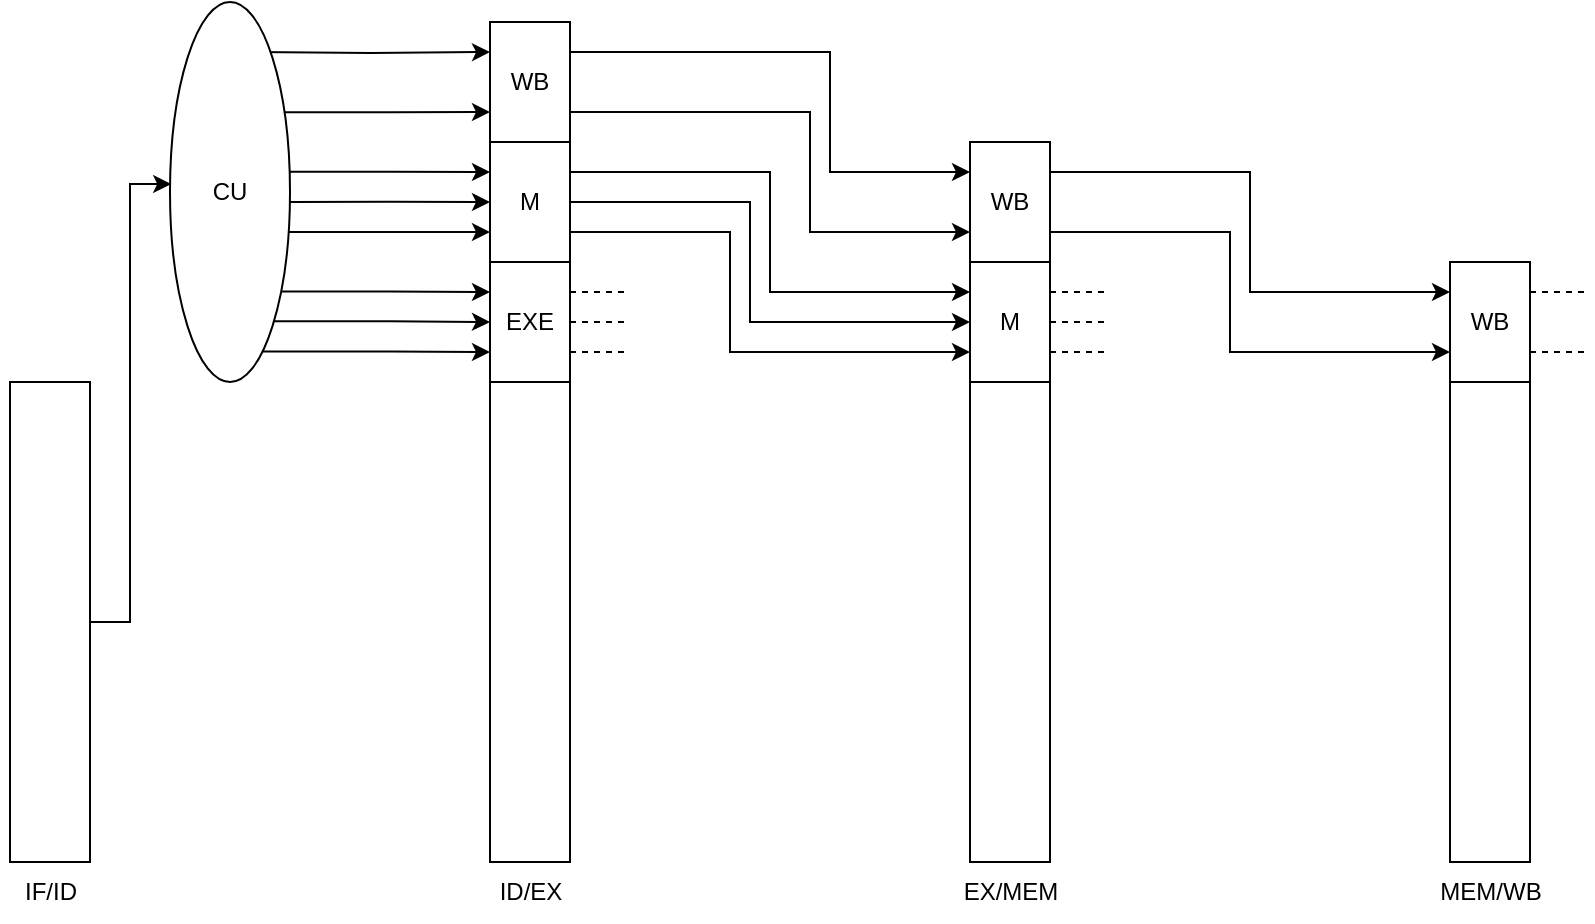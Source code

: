 <mxfile version="27.2.0" pages="10">
  <diagram name="5-19" id="UdMFD_dPWNcppXLJeB8Y">
    <mxGraphModel dx="1153" dy="736" grid="1" gridSize="10" guides="1" tooltips="1" connect="1" arrows="1" fold="1" page="1" pageScale="1" pageWidth="827" pageHeight="1169" math="0" shadow="0">
      <root>
        <mxCell id="0" />
        <mxCell id="1" parent="0" />
        <mxCell id="1uTkvMKo1fF-bxD1LC5I-1" value="" style="rounded=0;whiteSpace=wrap;html=1;" vertex="1" parent="1">
          <mxGeometry x="160" y="440" width="40" height="240" as="geometry" />
        </mxCell>
        <mxCell id="1uTkvMKo1fF-bxD1LC5I-2" value="" style="rounded=0;whiteSpace=wrap;html=1;" vertex="1" parent="1">
          <mxGeometry x="400" y="440" width="40" height="240" as="geometry" />
        </mxCell>
        <mxCell id="1uTkvMKo1fF-bxD1LC5I-3" value="" style="rounded=0;whiteSpace=wrap;html=1;" vertex="1" parent="1">
          <mxGeometry x="640" y="440" width="40" height="240" as="geometry" />
        </mxCell>
        <mxCell id="1uTkvMKo1fF-bxD1LC5I-4" value="IF/ID" style="text;html=1;align=center;verticalAlign=middle;resizable=0;points=[];autosize=1;strokeColor=none;fillColor=none;" vertex="1" parent="1">
          <mxGeometry x="155" y="680" width="50" height="30" as="geometry" />
        </mxCell>
        <mxCell id="1uTkvMKo1fF-bxD1LC5I-5" value="ID/EX" style="text;html=1;align=center;verticalAlign=middle;resizable=0;points=[];autosize=1;strokeColor=none;fillColor=none;" vertex="1" parent="1">
          <mxGeometry x="395" y="680" width="50" height="30" as="geometry" />
        </mxCell>
        <mxCell id="1uTkvMKo1fF-bxD1LC5I-6" value="EX/MEM" style="text;html=1;align=center;verticalAlign=middle;resizable=0;points=[];autosize=1;strokeColor=none;fillColor=none;" vertex="1" parent="1">
          <mxGeometry x="625" y="680" width="70" height="30" as="geometry" />
        </mxCell>
        <mxCell id="1uTkvMKo1fF-bxD1LC5I-7" value="" style="rounded=0;whiteSpace=wrap;html=1;" vertex="1" parent="1">
          <mxGeometry x="880" y="440" width="40" height="240" as="geometry" />
        </mxCell>
        <mxCell id="1uTkvMKo1fF-bxD1LC5I-8" value="MEM/WB" style="text;html=1;align=center;verticalAlign=middle;resizable=0;points=[];autosize=1;strokeColor=none;fillColor=none;" vertex="1" parent="1">
          <mxGeometry x="865" y="680" width="70" height="30" as="geometry" />
        </mxCell>
        <mxCell id="1uTkvMKo1fF-bxD1LC5I-42" style="edgeStyle=orthogonalEdgeStyle;rounded=0;orthogonalLoop=1;jettySize=auto;html=1;exitX=0.75;exitY=0.92;exitDx=0;exitDy=0;exitPerimeter=0;entryX=0;entryY=0.75;entryDx=0;entryDy=0;" edge="1" parent="1" source="1uTkvMKo1fF-bxD1LC5I-9" target="1uTkvMKo1fF-bxD1LC5I-23">
          <mxGeometry relative="1" as="geometry" />
        </mxCell>
        <mxCell id="1uTkvMKo1fF-bxD1LC5I-48" style="edgeStyle=orthogonalEdgeStyle;rounded=0;orthogonalLoop=1;jettySize=auto;html=1;exitX=0.85;exitY=0.84;exitDx=0;exitDy=0;exitPerimeter=0;" edge="1" parent="1" source="1uTkvMKo1fF-bxD1LC5I-9" target="1uTkvMKo1fF-bxD1LC5I-23">
          <mxGeometry relative="1" as="geometry" />
        </mxCell>
        <mxCell id="1uTkvMKo1fF-bxD1LC5I-53" style="edgeStyle=orthogonalEdgeStyle;rounded=0;orthogonalLoop=1;jettySize=auto;html=1;exitX=0.895;exitY=0.762;exitDx=0;exitDy=0;exitPerimeter=0;entryX=0;entryY=0.25;entryDx=0;entryDy=0;" edge="1" parent="1" source="1uTkvMKo1fF-bxD1LC5I-9" target="1uTkvMKo1fF-bxD1LC5I-23">
          <mxGeometry relative="1" as="geometry" />
        </mxCell>
        <mxCell id="1uTkvMKo1fF-bxD1LC5I-57" style="edgeStyle=orthogonalEdgeStyle;rounded=0;orthogonalLoop=1;jettySize=auto;html=1;entryX=0;entryY=0.25;entryDx=0;entryDy=0;" edge="1" parent="1" target="1uTkvMKo1fF-bxD1LC5I-22">
          <mxGeometry relative="1" as="geometry">
            <mxPoint x="280" y="275" as="sourcePoint" />
          </mxGeometry>
        </mxCell>
        <mxCell id="1uTkvMKo1fF-bxD1LC5I-58" style="edgeStyle=orthogonalEdgeStyle;rounded=0;orthogonalLoop=1;jettySize=auto;html=1;entryX=0;entryY=0.75;entryDx=0;entryDy=0;exitX=0.933;exitY=0.29;exitDx=0;exitDy=0;exitPerimeter=0;" edge="1" parent="1" source="1uTkvMKo1fF-bxD1LC5I-9" target="1uTkvMKo1fF-bxD1LC5I-22">
          <mxGeometry relative="1" as="geometry">
            <mxPoint x="300" y="305" as="sourcePoint" />
          </mxGeometry>
        </mxCell>
        <mxCell id="1uTkvMKo1fF-bxD1LC5I-59" style="edgeStyle=orthogonalEdgeStyle;rounded=0;orthogonalLoop=1;jettySize=auto;html=1;entryX=0;entryY=0.25;entryDx=0;entryDy=0;exitX=0.981;exitY=0.447;exitDx=0;exitDy=0;exitPerimeter=0;" edge="1" parent="1" source="1uTkvMKo1fF-bxD1LC5I-9" target="1uTkvMKo1fF-bxD1LC5I-21">
          <mxGeometry relative="1" as="geometry">
            <mxPoint x="310" y="335" as="sourcePoint" />
          </mxGeometry>
        </mxCell>
        <mxCell id="1uTkvMKo1fF-bxD1LC5I-60" style="edgeStyle=orthogonalEdgeStyle;rounded=0;orthogonalLoop=1;jettySize=auto;html=1;exitX=1;exitY=0.526;exitDx=0;exitDy=0;exitPerimeter=0;entryX=0;entryY=0.5;entryDx=0;entryDy=0;" edge="1" parent="1" source="1uTkvMKo1fF-bxD1LC5I-9" target="1uTkvMKo1fF-bxD1LC5I-21">
          <mxGeometry relative="1" as="geometry" />
        </mxCell>
        <mxCell id="1uTkvMKo1fF-bxD1LC5I-61" style="edgeStyle=orthogonalEdgeStyle;rounded=0;orthogonalLoop=1;jettySize=auto;html=1;exitX=0.95;exitY=0.605;exitDx=0;exitDy=0;exitPerimeter=0;entryX=0;entryY=0.75;entryDx=0;entryDy=0;" edge="1" parent="1" source="1uTkvMKo1fF-bxD1LC5I-9" target="1uTkvMKo1fF-bxD1LC5I-21">
          <mxGeometry relative="1" as="geometry" />
        </mxCell>
        <UserObject label="CU" id="1uTkvMKo1fF-bxD1LC5I-9">
          <mxCell style="ellipse;whiteSpace=wrap;html=1;points=[[0,0.5,0,0,0]];" vertex="1" parent="1">
            <mxGeometry x="240" y="250" width="60" height="190" as="geometry" />
          </mxCell>
        </UserObject>
        <mxCell id="1uTkvMKo1fF-bxD1LC5I-70" style="edgeStyle=orthogonalEdgeStyle;rounded=0;orthogonalLoop=1;jettySize=auto;html=1;exitX=1;exitY=0.25;exitDx=0;exitDy=0;endArrow=none;endFill=0;dashed=1;" edge="1" parent="1" source="1uTkvMKo1fF-bxD1LC5I-11">
          <mxGeometry relative="1" as="geometry">
            <mxPoint x="710" y="395" as="targetPoint" />
          </mxGeometry>
        </mxCell>
        <mxCell id="1uTkvMKo1fF-bxD1LC5I-71" style="edgeStyle=orthogonalEdgeStyle;rounded=0;orthogonalLoop=1;jettySize=auto;html=1;exitX=1;exitY=0.5;exitDx=0;exitDy=0;endArrow=none;endFill=0;dashed=1;" edge="1" parent="1" source="1uTkvMKo1fF-bxD1LC5I-11">
          <mxGeometry relative="1" as="geometry">
            <mxPoint x="710" y="410" as="targetPoint" />
          </mxGeometry>
        </mxCell>
        <mxCell id="1uTkvMKo1fF-bxD1LC5I-72" style="edgeStyle=orthogonalEdgeStyle;rounded=0;orthogonalLoop=1;jettySize=auto;html=1;exitX=1;exitY=0.75;exitDx=0;exitDy=0;dashed=1;endArrow=none;endFill=0;" edge="1" parent="1" source="1uTkvMKo1fF-bxD1LC5I-11">
          <mxGeometry relative="1" as="geometry">
            <mxPoint x="710" y="425" as="targetPoint" />
          </mxGeometry>
        </mxCell>
        <mxCell id="1uTkvMKo1fF-bxD1LC5I-11" value="M" style="rounded=0;whiteSpace=wrap;html=1;" vertex="1" parent="1">
          <mxGeometry x="640" y="380" width="40" height="60" as="geometry" />
        </mxCell>
        <mxCell id="1uTkvMKo1fF-bxD1LC5I-73" style="edgeStyle=orthogonalEdgeStyle;rounded=0;orthogonalLoop=1;jettySize=auto;html=1;exitX=1;exitY=0.25;exitDx=0;exitDy=0;entryX=0;entryY=0.25;entryDx=0;entryDy=0;" edge="1" parent="1" source="1uTkvMKo1fF-bxD1LC5I-19" target="1uTkvMKo1fF-bxD1LC5I-20">
          <mxGeometry relative="1" as="geometry" />
        </mxCell>
        <mxCell id="1uTkvMKo1fF-bxD1LC5I-74" style="edgeStyle=orthogonalEdgeStyle;rounded=0;orthogonalLoop=1;jettySize=auto;html=1;exitX=1;exitY=0.75;exitDx=0;exitDy=0;entryX=0;entryY=0.75;entryDx=0;entryDy=0;" edge="1" parent="1" source="1uTkvMKo1fF-bxD1LC5I-19" target="1uTkvMKo1fF-bxD1LC5I-20">
          <mxGeometry relative="1" as="geometry">
            <Array as="points">
              <mxPoint x="770" y="365" />
              <mxPoint x="770" y="425" />
            </Array>
          </mxGeometry>
        </mxCell>
        <mxCell id="1uTkvMKo1fF-bxD1LC5I-19" value="WB" style="rounded=0;whiteSpace=wrap;html=1;" vertex="1" parent="1">
          <mxGeometry x="640" y="320" width="40" height="60" as="geometry" />
        </mxCell>
        <mxCell id="1uTkvMKo1fF-bxD1LC5I-76" style="edgeStyle=orthogonalEdgeStyle;rounded=0;orthogonalLoop=1;jettySize=auto;html=1;exitX=1;exitY=0.75;exitDx=0;exitDy=0;dashed=1;endArrow=none;endFill=0;" edge="1" parent="1" source="1uTkvMKo1fF-bxD1LC5I-20">
          <mxGeometry relative="1" as="geometry">
            <mxPoint x="950" y="425" as="targetPoint" />
          </mxGeometry>
        </mxCell>
        <mxCell id="gHhfAZooePVax71TVKu9-1" style="edgeStyle=orthogonalEdgeStyle;rounded=0;orthogonalLoop=1;jettySize=auto;html=1;exitX=1;exitY=0.25;exitDx=0;exitDy=0;dashed=1;endArrow=none;endFill=0;" edge="1" parent="1" source="1uTkvMKo1fF-bxD1LC5I-20">
          <mxGeometry relative="1" as="geometry">
            <mxPoint x="950" y="395" as="targetPoint" />
          </mxGeometry>
        </mxCell>
        <mxCell id="1uTkvMKo1fF-bxD1LC5I-20" value="WB" style="rounded=0;whiteSpace=wrap;html=1;" vertex="1" parent="1">
          <mxGeometry x="880" y="380" width="40" height="60" as="geometry" />
        </mxCell>
        <mxCell id="1uTkvMKo1fF-bxD1LC5I-65" style="edgeStyle=orthogonalEdgeStyle;rounded=0;orthogonalLoop=1;jettySize=auto;html=1;exitX=1;exitY=0.25;exitDx=0;exitDy=0;entryX=0;entryY=0.25;entryDx=0;entryDy=0;" edge="1" parent="1" source="1uTkvMKo1fF-bxD1LC5I-21" target="1uTkvMKo1fF-bxD1LC5I-11">
          <mxGeometry relative="1" as="geometry" />
        </mxCell>
        <mxCell id="1uTkvMKo1fF-bxD1LC5I-66" style="edgeStyle=orthogonalEdgeStyle;rounded=0;orthogonalLoop=1;jettySize=auto;html=1;exitX=1;exitY=0.5;exitDx=0;exitDy=0;entryX=0;entryY=0.5;entryDx=0;entryDy=0;" edge="1" parent="1" source="1uTkvMKo1fF-bxD1LC5I-21" target="1uTkvMKo1fF-bxD1LC5I-11">
          <mxGeometry relative="1" as="geometry">
            <Array as="points">
              <mxPoint x="530" y="350" />
              <mxPoint x="530" y="410" />
            </Array>
          </mxGeometry>
        </mxCell>
        <mxCell id="1uTkvMKo1fF-bxD1LC5I-67" style="edgeStyle=orthogonalEdgeStyle;rounded=0;orthogonalLoop=1;jettySize=auto;html=1;exitX=1;exitY=0.75;exitDx=0;exitDy=0;entryX=0;entryY=0.75;entryDx=0;entryDy=0;" edge="1" parent="1" source="1uTkvMKo1fF-bxD1LC5I-21" target="1uTkvMKo1fF-bxD1LC5I-11">
          <mxGeometry relative="1" as="geometry">
            <Array as="points">
              <mxPoint x="520" y="365" />
              <mxPoint x="520" y="425" />
            </Array>
          </mxGeometry>
        </mxCell>
        <mxCell id="1uTkvMKo1fF-bxD1LC5I-21" value="M" style="rounded=0;whiteSpace=wrap;html=1;" vertex="1" parent="1">
          <mxGeometry x="400" y="320" width="40" height="60" as="geometry" />
        </mxCell>
        <mxCell id="1uTkvMKo1fF-bxD1LC5I-68" style="edgeStyle=orthogonalEdgeStyle;rounded=0;orthogonalLoop=1;jettySize=auto;html=1;exitX=1;exitY=0.25;exitDx=0;exitDy=0;entryX=0;entryY=0.25;entryDx=0;entryDy=0;" edge="1" parent="1" source="1uTkvMKo1fF-bxD1LC5I-22" target="1uTkvMKo1fF-bxD1LC5I-19">
          <mxGeometry relative="1" as="geometry">
            <Array as="points">
              <mxPoint x="570" y="275" />
              <mxPoint x="570" y="335" />
            </Array>
          </mxGeometry>
        </mxCell>
        <mxCell id="1uTkvMKo1fF-bxD1LC5I-69" style="edgeStyle=orthogonalEdgeStyle;rounded=0;orthogonalLoop=1;jettySize=auto;html=1;exitX=1;exitY=0.75;exitDx=0;exitDy=0;entryX=0;entryY=0.75;entryDx=0;entryDy=0;" edge="1" parent="1" source="1uTkvMKo1fF-bxD1LC5I-22" target="1uTkvMKo1fF-bxD1LC5I-19">
          <mxGeometry relative="1" as="geometry">
            <Array as="points">
              <mxPoint x="560" y="305" />
              <mxPoint x="560" y="365" />
            </Array>
          </mxGeometry>
        </mxCell>
        <mxCell id="1uTkvMKo1fF-bxD1LC5I-22" value="WB" style="rounded=0;whiteSpace=wrap;html=1;" vertex="1" parent="1">
          <mxGeometry x="400" y="260" width="40" height="60" as="geometry" />
        </mxCell>
        <mxCell id="1uTkvMKo1fF-bxD1LC5I-62" style="edgeStyle=orthogonalEdgeStyle;rounded=0;orthogonalLoop=1;jettySize=auto;html=1;exitX=1;exitY=0.25;exitDx=0;exitDy=0;dashed=1;endArrow=none;endFill=0;" edge="1" parent="1" source="1uTkvMKo1fF-bxD1LC5I-23">
          <mxGeometry relative="1" as="geometry">
            <mxPoint x="470" y="395" as="targetPoint" />
          </mxGeometry>
        </mxCell>
        <mxCell id="1uTkvMKo1fF-bxD1LC5I-63" style="edgeStyle=orthogonalEdgeStyle;rounded=0;orthogonalLoop=1;jettySize=auto;html=1;exitX=1;exitY=0.5;exitDx=0;exitDy=0;endArrow=none;endFill=0;dashed=1;" edge="1" parent="1" source="1uTkvMKo1fF-bxD1LC5I-23">
          <mxGeometry relative="1" as="geometry">
            <mxPoint x="470" y="410" as="targetPoint" />
          </mxGeometry>
        </mxCell>
        <mxCell id="1uTkvMKo1fF-bxD1LC5I-64" style="edgeStyle=orthogonalEdgeStyle;rounded=0;orthogonalLoop=1;jettySize=auto;html=1;exitX=1;exitY=0.75;exitDx=0;exitDy=0;dashed=1;endArrow=none;endFill=0;" edge="1" parent="1" source="1uTkvMKo1fF-bxD1LC5I-23">
          <mxGeometry relative="1" as="geometry">
            <mxPoint x="470" y="425" as="targetPoint" />
          </mxGeometry>
        </mxCell>
        <mxCell id="1uTkvMKo1fF-bxD1LC5I-23" value="EXE" style="rounded=0;whiteSpace=wrap;html=1;" vertex="1" parent="1">
          <mxGeometry x="400" y="380" width="40" height="60" as="geometry" />
        </mxCell>
        <mxCell id="1uTkvMKo1fF-bxD1LC5I-25" style="edgeStyle=orthogonalEdgeStyle;rounded=0;orthogonalLoop=1;jettySize=auto;html=1;exitX=1;exitY=0.5;exitDx=0;exitDy=0;entryX=0.01;entryY=0.479;entryDx=0;entryDy=0;entryPerimeter=0;" edge="1" parent="1" source="1uTkvMKo1fF-bxD1LC5I-1" target="1uTkvMKo1fF-bxD1LC5I-9">
          <mxGeometry relative="1" as="geometry" />
        </mxCell>
      </root>
    </mxGraphModel>
  </diagram>
  <diagram id="C-g3zvzonaIgMbTK-XET" name="5-24">
    <mxGraphModel dx="421" dy="730" grid="1" gridSize="10" guides="1" tooltips="1" connect="1" arrows="1" fold="1" page="1" pageScale="1" pageWidth="827" pageHeight="1169" math="0" shadow="0">
      <root>
        <mxCell id="0" />
        <mxCell id="1" parent="0" />
        <mxCell id="crhNjpWtxhSa0AwoPfYd-1" value="" style="endArrow=classic;html=1;rounded=0;" edge="1" parent="1">
          <mxGeometry width="50" height="50" relative="1" as="geometry">
            <mxPoint x="200" y="400" as="sourcePoint" />
            <mxPoint x="200" y="150" as="targetPoint" />
          </mxGeometry>
        </mxCell>
        <mxCell id="crhNjpWtxhSa0AwoPfYd-2" value="" style="endArrow=classic;html=1;rounded=0;" edge="1" parent="1">
          <mxGeometry width="50" height="50" relative="1" as="geometry">
            <mxPoint x="200" y="400" as="sourcePoint" />
            <mxPoint x="760" y="400" as="targetPoint" />
          </mxGeometry>
        </mxCell>
        <mxCell id="crhNjpWtxhSa0AwoPfYd-3" value="1" style="whiteSpace=wrap;html=1;aspect=fixed;" vertex="1" parent="1">
          <mxGeometry x="200" y="360" width="40" height="40" as="geometry" />
        </mxCell>
        <mxCell id="crhNjpWtxhSa0AwoPfYd-4" value="2" style="whiteSpace=wrap;html=1;aspect=fixed;" vertex="1" parent="1">
          <mxGeometry x="240" y="360" width="40" height="40" as="geometry" />
        </mxCell>
        <mxCell id="crhNjpWtxhSa0AwoPfYd-5" value="3" style="whiteSpace=wrap;html=1;aspect=fixed;" vertex="1" parent="1">
          <mxGeometry x="280" y="360" width="40" height="40" as="geometry" />
        </mxCell>
        <mxCell id="crhNjpWtxhSa0AwoPfYd-6" value="4" style="whiteSpace=wrap;html=1;aspect=fixed;" vertex="1" parent="1">
          <mxGeometry x="320" y="360" width="40" height="40" as="geometry" />
        </mxCell>
        <mxCell id="crhNjpWtxhSa0AwoPfYd-7" value="5" style="whiteSpace=wrap;html=1;aspect=fixed;" vertex="1" parent="1">
          <mxGeometry x="360" y="360" width="40" height="40" as="geometry" />
        </mxCell>
        <mxCell id="lKtlhEWdpcAmI00Ai_gy-1" value="..." style="whiteSpace=wrap;html=1;aspect=fixed;" vertex="1" parent="1">
          <mxGeometry x="400" y="360" width="40" height="40" as="geometry" />
        </mxCell>
        <mxCell id="lKtlhEWdpcAmI00Ai_gy-2" value="..." style="whiteSpace=wrap;html=1;aspect=fixed;" vertex="1" parent="1">
          <mxGeometry x="440" y="360" width="40" height="40" as="geometry" />
        </mxCell>
        <mxCell id="lKtlhEWdpcAmI00Ai_gy-3" value="..." style="whiteSpace=wrap;html=1;aspect=fixed;" vertex="1" parent="1">
          <mxGeometry x="480" y="360" width="40" height="40" as="geometry" />
        </mxCell>
        <mxCell id="lKtlhEWdpcAmI00Ai_gy-4" value="n-1" style="whiteSpace=wrap;html=1;aspect=fixed;" vertex="1" parent="1">
          <mxGeometry x="520" y="360" width="40" height="40" as="geometry" />
        </mxCell>
        <mxCell id="lKtlhEWdpcAmI00Ai_gy-5" value="n" style="whiteSpace=wrap;html=1;aspect=fixed;" vertex="1" parent="1">
          <mxGeometry x="560" y="360" width="40" height="40" as="geometry" />
        </mxCell>
        <mxCell id="lKtlhEWdpcAmI00Ai_gy-6" value="1" style="whiteSpace=wrap;html=1;aspect=fixed;" vertex="1" parent="1">
          <mxGeometry x="240" y="320" width="40" height="40" as="geometry" />
        </mxCell>
        <mxCell id="lKtlhEWdpcAmI00Ai_gy-7" value="2" style="whiteSpace=wrap;html=1;aspect=fixed;" vertex="1" parent="1">
          <mxGeometry x="280" y="320" width="40" height="40" as="geometry" />
        </mxCell>
        <mxCell id="lKtlhEWdpcAmI00Ai_gy-8" value="3" style="whiteSpace=wrap;html=1;aspect=fixed;" vertex="1" parent="1">
          <mxGeometry x="320" y="320" width="40" height="40" as="geometry" />
        </mxCell>
        <mxCell id="lKtlhEWdpcAmI00Ai_gy-9" value="4" style="whiteSpace=wrap;html=1;aspect=fixed;" vertex="1" parent="1">
          <mxGeometry x="360" y="320" width="40" height="40" as="geometry" />
        </mxCell>
        <mxCell id="lKtlhEWdpcAmI00Ai_gy-10" value="5" style="whiteSpace=wrap;html=1;aspect=fixed;" vertex="1" parent="1">
          <mxGeometry x="400" y="320" width="40" height="40" as="geometry" />
        </mxCell>
        <mxCell id="lKtlhEWdpcAmI00Ai_gy-11" value="..." style="whiteSpace=wrap;html=1;aspect=fixed;" vertex="1" parent="1">
          <mxGeometry x="440" y="320" width="40" height="40" as="geometry" />
        </mxCell>
        <mxCell id="lKtlhEWdpcAmI00Ai_gy-12" value="..." style="whiteSpace=wrap;html=1;aspect=fixed;" vertex="1" parent="1">
          <mxGeometry x="480" y="320" width="40" height="40" as="geometry" />
        </mxCell>
        <mxCell id="lKtlhEWdpcAmI00Ai_gy-13" value="..." style="whiteSpace=wrap;html=1;aspect=fixed;" vertex="1" parent="1">
          <mxGeometry x="520" y="320" width="40" height="40" as="geometry" />
        </mxCell>
        <mxCell id="lKtlhEWdpcAmI00Ai_gy-14" value="n-1" style="whiteSpace=wrap;html=1;aspect=fixed;" vertex="1" parent="1">
          <mxGeometry x="560" y="320" width="40" height="40" as="geometry" />
        </mxCell>
        <mxCell id="lKtlhEWdpcAmI00Ai_gy-15" value="n" style="whiteSpace=wrap;html=1;aspect=fixed;" vertex="1" parent="1">
          <mxGeometry x="600" y="320" width="40" height="40" as="geometry" />
        </mxCell>
        <mxCell id="lKtlhEWdpcAmI00Ai_gy-16" value="1" style="whiteSpace=wrap;html=1;aspect=fixed;" vertex="1" parent="1">
          <mxGeometry x="280" y="280" width="40" height="40" as="geometry" />
        </mxCell>
        <mxCell id="lKtlhEWdpcAmI00Ai_gy-17" value="2" style="whiteSpace=wrap;html=1;aspect=fixed;" vertex="1" parent="1">
          <mxGeometry x="320" y="280" width="40" height="40" as="geometry" />
        </mxCell>
        <mxCell id="lKtlhEWdpcAmI00Ai_gy-18" value="3" style="whiteSpace=wrap;html=1;aspect=fixed;" vertex="1" parent="1">
          <mxGeometry x="360" y="280" width="40" height="40" as="geometry" />
        </mxCell>
        <mxCell id="lKtlhEWdpcAmI00Ai_gy-19" value="4" style="whiteSpace=wrap;html=1;aspect=fixed;" vertex="1" parent="1">
          <mxGeometry x="400" y="280" width="40" height="40" as="geometry" />
        </mxCell>
        <mxCell id="lKtlhEWdpcAmI00Ai_gy-20" value="5" style="whiteSpace=wrap;html=1;aspect=fixed;" vertex="1" parent="1">
          <mxGeometry x="440" y="280" width="40" height="40" as="geometry" />
        </mxCell>
        <mxCell id="lKtlhEWdpcAmI00Ai_gy-21" value="..." style="whiteSpace=wrap;html=1;aspect=fixed;" vertex="1" parent="1">
          <mxGeometry x="480" y="280" width="40" height="40" as="geometry" />
        </mxCell>
        <mxCell id="lKtlhEWdpcAmI00Ai_gy-22" value="..." style="whiteSpace=wrap;html=1;aspect=fixed;" vertex="1" parent="1">
          <mxGeometry x="520" y="280" width="40" height="40" as="geometry" />
        </mxCell>
        <mxCell id="lKtlhEWdpcAmI00Ai_gy-23" value="..." style="whiteSpace=wrap;html=1;aspect=fixed;" vertex="1" parent="1">
          <mxGeometry x="560" y="280" width="40" height="40" as="geometry" />
        </mxCell>
        <mxCell id="lKtlhEWdpcAmI00Ai_gy-24" value="n-1" style="whiteSpace=wrap;html=1;aspect=fixed;" vertex="1" parent="1">
          <mxGeometry x="600" y="280" width="40" height="40" as="geometry" />
        </mxCell>
        <mxCell id="lKtlhEWdpcAmI00Ai_gy-25" value="n" style="whiteSpace=wrap;html=1;aspect=fixed;" vertex="1" parent="1">
          <mxGeometry x="640" y="280" width="40" height="40" as="geometry" />
        </mxCell>
        <mxCell id="lKtlhEWdpcAmI00Ai_gy-26" value="1" style="whiteSpace=wrap;html=1;aspect=fixed;" vertex="1" parent="1">
          <mxGeometry x="320" y="240" width="40" height="40" as="geometry" />
        </mxCell>
        <mxCell id="lKtlhEWdpcAmI00Ai_gy-27" value="2" style="whiteSpace=wrap;html=1;aspect=fixed;" vertex="1" parent="1">
          <mxGeometry x="360" y="240" width="40" height="40" as="geometry" />
        </mxCell>
        <mxCell id="lKtlhEWdpcAmI00Ai_gy-28" value="3" style="whiteSpace=wrap;html=1;aspect=fixed;" vertex="1" parent="1">
          <mxGeometry x="400" y="240" width="40" height="40" as="geometry" />
        </mxCell>
        <mxCell id="lKtlhEWdpcAmI00Ai_gy-29" value="4" style="whiteSpace=wrap;html=1;aspect=fixed;" vertex="1" parent="1">
          <mxGeometry x="440" y="240" width="40" height="40" as="geometry" />
        </mxCell>
        <mxCell id="lKtlhEWdpcAmI00Ai_gy-30" value="5" style="whiteSpace=wrap;html=1;aspect=fixed;" vertex="1" parent="1">
          <mxGeometry x="480" y="240" width="40" height="40" as="geometry" />
        </mxCell>
        <mxCell id="lKtlhEWdpcAmI00Ai_gy-31" value="..." style="whiteSpace=wrap;html=1;aspect=fixed;" vertex="1" parent="1">
          <mxGeometry x="520" y="240" width="40" height="40" as="geometry" />
        </mxCell>
        <mxCell id="lKtlhEWdpcAmI00Ai_gy-32" value="..." style="whiteSpace=wrap;html=1;aspect=fixed;" vertex="1" parent="1">
          <mxGeometry x="560" y="240" width="40" height="40" as="geometry" />
        </mxCell>
        <mxCell id="lKtlhEWdpcAmI00Ai_gy-33" value="..." style="whiteSpace=wrap;html=1;aspect=fixed;" vertex="1" parent="1">
          <mxGeometry x="600" y="240" width="40" height="40" as="geometry" />
        </mxCell>
        <mxCell id="lKtlhEWdpcAmI00Ai_gy-34" value="n-1" style="whiteSpace=wrap;html=1;aspect=fixed;" vertex="1" parent="1">
          <mxGeometry x="640" y="240" width="40" height="40" as="geometry" />
        </mxCell>
        <mxCell id="lKtlhEWdpcAmI00Ai_gy-35" value="n" style="whiteSpace=wrap;html=1;aspect=fixed;" vertex="1" parent="1">
          <mxGeometry x="680" y="240" width="40" height="40" as="geometry" />
        </mxCell>
        <mxCell id="lKtlhEWdpcAmI00Ai_gy-36" value="" style="endArrow=none;dashed=1;html=1;dashPattern=1 3;strokeWidth=2;rounded=0;entryX=0;entryY=0;entryDx=0;entryDy=0;" edge="1" parent="1" target="lKtlhEWdpcAmI00Ai_gy-26">
          <mxGeometry width="50" height="50" relative="1" as="geometry">
            <mxPoint x="200" y="240" as="sourcePoint" />
            <mxPoint x="340" y="350" as="targetPoint" />
          </mxGeometry>
        </mxCell>
        <mxCell id="lKtlhEWdpcAmI00Ai_gy-37" value="" style="endArrow=none;dashed=1;html=1;dashPattern=1 3;strokeWidth=2;rounded=0;exitX=1;exitY=1;exitDx=0;exitDy=0;" edge="1" parent="1" source="lKtlhEWdpcAmI00Ai_gy-35">
          <mxGeometry width="50" height="50" relative="1" as="geometry">
            <mxPoint x="670" y="500" as="sourcePoint" />
            <mxPoint x="720" y="400" as="targetPoint" />
          </mxGeometry>
        </mxCell>
        <mxCell id="lKtlhEWdpcAmI00Ai_gy-38" value="T&lt;sub&gt;时间&lt;/sub&gt;" style="text;html=1;align=center;verticalAlign=middle;resizable=0;points=[];autosize=1;strokeColor=none;fillColor=none;" vertex="1" parent="1">
          <mxGeometry x="735" y="398" width="50" height="30" as="geometry" />
        </mxCell>
        <mxCell id="lKtlhEWdpcAmI00Ai_gy-39" value="S&lt;sub&gt;空间&lt;/sub&gt;" style="text;html=1;align=center;verticalAlign=middle;resizable=0;points=[];autosize=1;strokeColor=none;fillColor=none;" vertex="1" parent="1">
          <mxGeometry x="150" y="130" width="50" height="30" as="geometry" />
        </mxCell>
        <mxCell id="lKtlhEWdpcAmI00Ai_gy-40" value="空间&lt;div&gt;（段号）&lt;/div&gt;" style="text;html=1;align=center;verticalAlign=middle;resizable=0;points=[];autosize=1;strokeColor=none;fillColor=none;" vertex="1" parent="1">
          <mxGeometry x="140" y="160" width="70" height="40" as="geometry" />
        </mxCell>
        <mxCell id="lKtlhEWdpcAmI00Ai_gy-41" value="S&lt;sub&gt;4&lt;/sub&gt;" style="text;html=1;align=center;verticalAlign=middle;resizable=0;points=[];autosize=1;strokeColor=none;fillColor=none;" vertex="1" parent="1">
          <mxGeometry x="160" y="245" width="40" height="30" as="geometry" />
        </mxCell>
        <mxCell id="lKtlhEWdpcAmI00Ai_gy-42" value="S&lt;sub&gt;3&lt;/sub&gt;" style="text;html=1;align=center;verticalAlign=middle;resizable=0;points=[];autosize=1;strokeColor=none;fillColor=none;" vertex="1" parent="1">
          <mxGeometry x="160" y="285" width="40" height="30" as="geometry" />
        </mxCell>
        <mxCell id="lKtlhEWdpcAmI00Ai_gy-43" value="S&lt;sub&gt;2&lt;/sub&gt;" style="text;html=1;align=center;verticalAlign=middle;resizable=0;points=[];autosize=1;strokeColor=none;fillColor=none;" vertex="1" parent="1">
          <mxGeometry x="160" y="325" width="40" height="30" as="geometry" />
        </mxCell>
        <mxCell id="lKtlhEWdpcAmI00Ai_gy-44" value="S&lt;sub&gt;1&lt;/sub&gt;" style="text;html=1;align=center;verticalAlign=middle;resizable=0;points=[];autosize=1;strokeColor=none;fillColor=none;" vertex="1" parent="1">
          <mxGeometry x="160" y="365" width="40" height="30" as="geometry" />
        </mxCell>
        <mxCell id="lKtlhEWdpcAmI00Ai_gy-45" value="" style="endArrow=classic;startArrow=classic;html=1;rounded=0;" edge="1" parent="1">
          <mxGeometry width="50" height="50" relative="1" as="geometry">
            <mxPoint x="200" y="420" as="sourcePoint" />
            <mxPoint x="360" y="420" as="targetPoint" />
          </mxGeometry>
        </mxCell>
        <mxCell id="lKtlhEWdpcAmI00Ai_gy-46" value="" style="endArrow=none;html=1;rounded=0;" edge="1" parent="1">
          <mxGeometry width="50" height="50" relative="1" as="geometry">
            <mxPoint x="200" y="430" as="sourcePoint" />
            <mxPoint x="200" y="410" as="targetPoint" />
          </mxGeometry>
        </mxCell>
        <mxCell id="lKtlhEWdpcAmI00Ai_gy-47" value="" style="endArrow=none;html=1;rounded=0;" edge="1" parent="1">
          <mxGeometry width="50" height="50" relative="1" as="geometry">
            <mxPoint x="360" y="430" as="sourcePoint" />
            <mxPoint x="360" y="410" as="targetPoint" />
          </mxGeometry>
        </mxCell>
        <mxCell id="lKtlhEWdpcAmI00Ai_gy-48" value="" style="endArrow=classic;startArrow=classic;html=1;rounded=0;" edge="1" parent="1">
          <mxGeometry width="50" height="50" relative="1" as="geometry">
            <mxPoint x="360" y="420" as="sourcePoint" />
            <mxPoint x="720" y="420" as="targetPoint" />
          </mxGeometry>
        </mxCell>
        <mxCell id="lKtlhEWdpcAmI00Ai_gy-49" value="" style="endArrow=none;html=1;rounded=0;" edge="1" parent="1">
          <mxGeometry width="50" height="50" relative="1" as="geometry">
            <mxPoint x="360" y="430" as="sourcePoint" />
            <mxPoint x="360" y="410" as="targetPoint" />
          </mxGeometry>
        </mxCell>
        <mxCell id="lKtlhEWdpcAmI00Ai_gy-50" value="" style="endArrow=none;html=1;rounded=0;" edge="1" parent="1">
          <mxGeometry width="50" height="50" relative="1" as="geometry">
            <mxPoint x="720" y="430" as="sourcePoint" />
            <mxPoint x="720" y="410" as="targetPoint" />
          </mxGeometry>
        </mxCell>
        <mxCell id="lKtlhEWdpcAmI00Ai_gy-51" value="mΔt" style="text;html=1;align=center;verticalAlign=middle;resizable=0;points=[];autosize=1;strokeColor=none;fillColor=none;" vertex="1" parent="1">
          <mxGeometry x="260" y="398" width="40" height="30" as="geometry" />
        </mxCell>
        <mxCell id="lKtlhEWdpcAmI00Ai_gy-52" value="(n-1)Δt" style="text;html=1;align=center;verticalAlign=middle;resizable=0;points=[];autosize=1;strokeColor=none;fillColor=none;" vertex="1" parent="1">
          <mxGeometry x="520" y="398" width="60" height="30" as="geometry" />
        </mxCell>
      </root>
    </mxGraphModel>
  </diagram>
  <diagram id="vchIdKYEwwnYu4eDrrIl" name="5-27">
    <mxGraphModel dx="421" dy="730" grid="1" gridSize="10" guides="1" tooltips="1" connect="1" arrows="1" fold="1" page="1" pageScale="1" pageWidth="827" pageHeight="1169" math="0" shadow="0">
      <root>
        <mxCell id="0" />
        <mxCell id="1" parent="0" />
        <mxCell id="U-hCho9MxdeI97SzhbdX-13" style="edgeStyle=orthogonalEdgeStyle;rounded=0;orthogonalLoop=1;jettySize=auto;html=1;exitX=0.5;exitY=1;exitDx=0;exitDy=0;entryX=0;entryY=0.5;entryDx=0;entryDy=0;" edge="1" parent="1" source="U-hCho9MxdeI97SzhbdX-1" target="U-hCho9MxdeI97SzhbdX-4">
          <mxGeometry relative="1" as="geometry" />
        </mxCell>
        <mxCell id="U-hCho9MxdeI97SzhbdX-1" value="CSR.CRMD.IE" style="rounded=0;whiteSpace=wrap;html=1;" vertex="1" parent="1">
          <mxGeometry x="80" y="240" width="80" height="40" as="geometry" />
        </mxCell>
        <mxCell id="U-hCho9MxdeI97SzhbdX-6" style="edgeStyle=orthogonalEdgeStyle;rounded=0;orthogonalLoop=1;jettySize=auto;html=1;exitX=0.5;exitY=1;exitDx=0;exitDy=0;entryX=0;entryY=0.5;entryDx=0;entryDy=0;" edge="1" parent="1" source="U-hCho9MxdeI97SzhbdX-2" target="U-hCho9MxdeI97SzhbdX-5">
          <mxGeometry relative="1" as="geometry" />
        </mxCell>
        <mxCell id="U-hCho9MxdeI97SzhbdX-7" value="[12:11],[9:0]" style="edgeLabel;html=1;align=center;verticalAlign=middle;resizable=0;points=[];" vertex="1" connectable="0" parent="U-hCho9MxdeI97SzhbdX-6">
          <mxGeometry x="-0.582" y="-2" relative="1" as="geometry">
            <mxPoint as="offset" />
          </mxGeometry>
        </mxCell>
        <mxCell id="U-hCho9MxdeI97SzhbdX-2" value="CSR.ESTAT.IS" style="rounded=0;whiteSpace=wrap;html=1;" vertex="1" parent="1">
          <mxGeometry x="240" y="240" width="80" height="40" as="geometry" />
        </mxCell>
        <mxCell id="U-hCho9MxdeI97SzhbdX-8" style="edgeStyle=orthogonalEdgeStyle;rounded=0;orthogonalLoop=1;jettySize=auto;html=1;exitX=0.5;exitY=1;exitDx=0;exitDy=0;entryX=1;entryY=0.5;entryDx=0;entryDy=0;" edge="1" parent="1" source="U-hCho9MxdeI97SzhbdX-3" target="U-hCho9MxdeI97SzhbdX-5">
          <mxGeometry relative="1" as="geometry" />
        </mxCell>
        <mxCell id="U-hCho9MxdeI97SzhbdX-9" value="[12:11],[9:0]" style="edgeLabel;html=1;align=center;verticalAlign=middle;resizable=0;points=[];" vertex="1" connectable="0" parent="U-hCho9MxdeI97SzhbdX-8">
          <mxGeometry x="-0.61" y="-3" relative="1" as="geometry">
            <mxPoint as="offset" />
          </mxGeometry>
        </mxCell>
        <mxCell id="U-hCho9MxdeI97SzhbdX-3" value="CSR.ECFG.LIE" style="rounded=0;whiteSpace=wrap;html=1;" vertex="1" parent="1">
          <mxGeometry x="400" y="240" width="80" height="40" as="geometry" />
        </mxCell>
        <mxCell id="U-hCho9MxdeI97SzhbdX-16" style="edgeStyle=orthogonalEdgeStyle;rounded=0;orthogonalLoop=1;jettySize=auto;html=1;exitX=0.5;exitY=1;exitDx=0;exitDy=0;entryX=0.5;entryY=0;entryDx=0;entryDy=0;" edge="1" parent="1" source="U-hCho9MxdeI97SzhbdX-4" target="U-hCho9MxdeI97SzhbdX-15">
          <mxGeometry relative="1" as="geometry" />
        </mxCell>
        <mxCell id="U-hCho9MxdeI97SzhbdX-4" value="&amp;amp;" style="ellipse;whiteSpace=wrap;html=1;aspect=fixed;" vertex="1" parent="1">
          <mxGeometry x="180" y="460" width="40" height="40" as="geometry" />
        </mxCell>
        <mxCell id="U-hCho9MxdeI97SzhbdX-11" style="edgeStyle=orthogonalEdgeStyle;rounded=0;orthogonalLoop=1;jettySize=auto;html=1;exitX=0.5;exitY=1;exitDx=0;exitDy=0;entryX=0.5;entryY=0;entryDx=0;entryDy=0;" edge="1" parent="1" source="U-hCho9MxdeI97SzhbdX-5" target="U-hCho9MxdeI97SzhbdX-10">
          <mxGeometry relative="1" as="geometry" />
        </mxCell>
        <mxCell id="U-hCho9MxdeI97SzhbdX-12" value="[12:11],[9:0]" style="edgeLabel;html=1;align=center;verticalAlign=middle;resizable=0;points=[];" vertex="1" connectable="0" parent="U-hCho9MxdeI97SzhbdX-11">
          <mxGeometry x="-0.1" y="1" relative="1" as="geometry">
            <mxPoint as="offset" />
          </mxGeometry>
        </mxCell>
        <mxCell id="U-hCho9MxdeI97SzhbdX-5" value="&amp;amp;" style="ellipse;whiteSpace=wrap;html=1;aspect=fixed;" vertex="1" parent="1">
          <mxGeometry x="340" y="340" width="40" height="40" as="geometry" />
        </mxCell>
        <mxCell id="U-hCho9MxdeI97SzhbdX-14" style="edgeStyle=orthogonalEdgeStyle;rounded=0;orthogonalLoop=1;jettySize=auto;html=1;exitX=0.5;exitY=1;exitDx=0;exitDy=0;entryX=1;entryY=0.5;entryDx=0;entryDy=0;" edge="1" parent="1" source="U-hCho9MxdeI97SzhbdX-10" target="U-hCho9MxdeI97SzhbdX-4">
          <mxGeometry relative="1" as="geometry" />
        </mxCell>
        <mxCell id="U-hCho9MxdeI97SzhbdX-10" value="|" style="ellipse;whiteSpace=wrap;html=1;aspect=fixed;" vertex="1" parent="1">
          <mxGeometry x="340" y="420" width="40" height="40" as="geometry" />
        </mxCell>
        <mxCell id="U-hCho9MxdeI97SzhbdX-15" value="has_intr" style="rounded=1;whiteSpace=wrap;html=1;arcSize=50;" vertex="1" parent="1">
          <mxGeometry x="160" y="520" width="80" height="40" as="geometry" />
        </mxCell>
      </root>
    </mxGraphModel>
  </diagram>
  <diagram id="ZQcw4elcWy5ycfMi5s_i" name="7-16">
    <mxGraphModel dx="421" dy="730" grid="1" gridSize="10" guides="1" tooltips="1" connect="1" arrows="1" fold="1" page="1" pageScale="1" pageWidth="827" pageHeight="1169" math="0" shadow="0">
      <root>
        <mxCell id="0" />
        <mxCell id="1" parent="0" />
        <mxCell id="BIjPYyJr-eJaGJeBpVq8-1" value="CPU" style="rounded=0;whiteSpace=wrap;html=1;" vertex="1" parent="1">
          <mxGeometry x="120" y="320" width="80" height="40" as="geometry" />
        </mxCell>
        <mxCell id="BIjPYyJr-eJaGJeBpVq8-2" value="主存" style="rounded=0;whiteSpace=wrap;html=1;" vertex="1" parent="1">
          <mxGeometry x="120" y="400" width="80" height="40" as="geometry" />
        </mxCell>
        <mxCell id="BIjPYyJr-eJaGJeBpVq8-4" value="主存总线" style="text;html=1;align=center;verticalAlign=middle;resizable=0;points=[];autosize=1;strokeColor=none;fillColor=none;" vertex="1" parent="1">
          <mxGeometry x="80" y="370" width="70" height="30" as="geometry" />
        </mxCell>
        <mxCell id="BIjPYyJr-eJaGJeBpVq8-7" value="" style="shape=flexArrow;endArrow=block;startArrow=block;html=1;rounded=0;endWidth=17;endSize=3.71;endFill=0;startFill=0;startWidth=17;startSize=3.71;" edge="1" parent="1">
          <mxGeometry width="100" height="100" relative="1" as="geometry">
            <mxPoint x="50" y="430" as="sourcePoint" />
            <mxPoint x="50" y="280" as="targetPoint" />
          </mxGeometry>
        </mxCell>
        <mxCell id="BIjPYyJr-eJaGJeBpVq8-8" value="" style="shape=flexArrow;endArrow=block;startArrow=block;html=1;rounded=0;endWidth=17;endSize=3.71;endFill=0;startFill=0;startWidth=17;startSize=3.71;entryX=0.5;entryY=1;entryDx=0;entryDy=0;" edge="1" parent="1" source="BIjPYyJr-eJaGJeBpVq8-2" target="BIjPYyJr-eJaGJeBpVq8-1">
          <mxGeometry width="100" height="100" relative="1" as="geometry">
            <mxPoint x="120" y="670" as="sourcePoint" />
            <mxPoint x="120" y="520" as="targetPoint" />
          </mxGeometry>
        </mxCell>
        <mxCell id="BIjPYyJr-eJaGJeBpVq8-9" value="I/O接口" style="rounded=0;whiteSpace=wrap;html=1;" vertex="1" parent="1">
          <mxGeometry x="240" y="400" width="80" height="40" as="geometry" />
        </mxCell>
        <mxCell id="BIjPYyJr-eJaGJeBpVq8-10" value="" style="shape=flexArrow;endArrow=block;startArrow=block;html=1;rounded=0;endWidth=17;endSize=3.71;endFill=0;startFill=0;startWidth=17;startSize=3.71;entryX=1;entryY=0.5;entryDx=0;entryDy=0;exitX=0;exitY=0.5;exitDx=0;exitDy=0;" edge="1" parent="1" source="BIjPYyJr-eJaGJeBpVq8-9" target="BIjPYyJr-eJaGJeBpVq8-2">
          <mxGeometry width="100" height="100" relative="1" as="geometry">
            <mxPoint x="20" y="740" as="sourcePoint" />
            <mxPoint x="20" y="590" as="targetPoint" />
          </mxGeometry>
        </mxCell>
        <mxCell id="BIjPYyJr-eJaGJeBpVq8-11" value="DMA总线" style="edgeLabel;html=1;align=center;verticalAlign=middle;resizable=0;points=[];" vertex="1" connectable="0" parent="BIjPYyJr-eJaGJeBpVq8-10">
          <mxGeometry x="0.143" y="23" relative="1" as="geometry">
            <mxPoint y="7" as="offset" />
          </mxGeometry>
        </mxCell>
        <mxCell id="BIjPYyJr-eJaGJeBpVq8-12" value="I/O接口" style="rounded=0;whiteSpace=wrap;html=1;" vertex="1" parent="1">
          <mxGeometry x="360" y="400" width="80" height="40" as="geometry" />
        </mxCell>
        <mxCell id="BIjPYyJr-eJaGJeBpVq8-13" value="I/O接口" style="rounded=0;whiteSpace=wrap;html=1;" vertex="1" parent="1">
          <mxGeometry x="520" y="400" width="80" height="40" as="geometry" />
        </mxCell>
        <mxCell id="BIjPYyJr-eJaGJeBpVq8-16" value="&lt;b&gt;&lt;font style=&quot;font-size: 18px;&quot;&gt;...&lt;/font&gt;&lt;/b&gt;" style="text;html=1;align=center;verticalAlign=middle;resizable=0;points=[];autosize=1;strokeColor=none;fillColor=none;" vertex="1" parent="1">
          <mxGeometry x="460" y="400" width="40" height="40" as="geometry" />
        </mxCell>
        <mxCell id="BIjPYyJr-eJaGJeBpVq8-17" value="高速I/O设备" style="rounded=0;whiteSpace=wrap;html=1;" vertex="1" parent="1">
          <mxGeometry x="240" y="480" width="80" height="40" as="geometry" />
        </mxCell>
        <mxCell id="BIjPYyJr-eJaGJeBpVq8-18" value="" style="shape=flexArrow;endArrow=block;startArrow=block;html=1;rounded=0;endWidth=17;endSize=3.71;endFill=0;startFill=0;startWidth=17;startSize=3.71;entryX=0.5;entryY=1;entryDx=0;entryDy=0;exitX=0.5;exitY=0;exitDx=0;exitDy=0;" edge="1" parent="1" source="BIjPYyJr-eJaGJeBpVq8-17" target="BIjPYyJr-eJaGJeBpVq8-9">
          <mxGeometry width="100" height="100" relative="1" as="geometry">
            <mxPoint x="280" y="480" as="sourcePoint" />
            <mxPoint x="190" y="580" as="targetPoint" />
          </mxGeometry>
        </mxCell>
        <mxCell id="BIjPYyJr-eJaGJeBpVq8-19" value="I/O设备1" style="rounded=0;whiteSpace=wrap;html=1;" vertex="1" parent="1">
          <mxGeometry x="360" y="480" width="80" height="40" as="geometry" />
        </mxCell>
        <mxCell id="BIjPYyJr-eJaGJeBpVq8-20" value="" style="shape=flexArrow;endArrow=block;startArrow=block;html=1;rounded=0;endWidth=17;endSize=3.71;endFill=0;startFill=0;startWidth=17;startSize=3.71;entryX=0.5;entryY=1;entryDx=0;entryDy=0;exitX=0.5;exitY=0;exitDx=0;exitDy=0;" edge="1" parent="1" source="BIjPYyJr-eJaGJeBpVq8-19" target="BIjPYyJr-eJaGJeBpVq8-12">
          <mxGeometry width="100" height="100" relative="1" as="geometry">
            <mxPoint x="400" y="480" as="sourcePoint" />
            <mxPoint x="400" y="440" as="targetPoint" />
          </mxGeometry>
        </mxCell>
        <mxCell id="BIjPYyJr-eJaGJeBpVq8-21" value="&lt;b&gt;&lt;font style=&quot;font-size: 18px;&quot;&gt;...&lt;/font&gt;&lt;/b&gt;" style="text;html=1;align=center;verticalAlign=middle;resizable=0;points=[];autosize=1;strokeColor=none;fillColor=none;" vertex="1" parent="1">
          <mxGeometry x="460" y="480" width="40" height="40" as="geometry" />
        </mxCell>
        <mxCell id="BIjPYyJr-eJaGJeBpVq8-24" value="I/O设备n" style="rounded=0;whiteSpace=wrap;html=1;" vertex="1" parent="1">
          <mxGeometry x="520" y="480" width="80" height="40" as="geometry" />
        </mxCell>
        <mxCell id="BIjPYyJr-eJaGJeBpVq8-25" value="" style="shape=flexArrow;endArrow=block;startArrow=block;html=1;rounded=0;endWidth=17;endSize=3.71;endFill=0;startFill=0;startWidth=17;startSize=3.71;entryX=0.5;entryY=1;entryDx=0;entryDy=0;exitX=0.5;exitY=0;exitDx=0;exitDy=0;" edge="1" parent="1" source="BIjPYyJr-eJaGJeBpVq8-24" target="BIjPYyJr-eJaGJeBpVq8-13">
          <mxGeometry width="100" height="100" relative="1" as="geometry">
            <mxPoint x="450" y="700" as="sourcePoint" />
            <mxPoint x="450" y="660" as="targetPoint" />
          </mxGeometry>
        </mxCell>
        <mxCell id="BIjPYyJr-eJaGJeBpVq8-26" value="" style="shape=flexArrow;endArrow=block;startArrow=none;html=1;rounded=0;endWidth=17;endSize=3;endFill=0;startFill=0;startWidth=17;startSize=3;entryX=1;entryY=0.5;entryDx=0;entryDy=0;width=5;" edge="1" parent="1">
          <mxGeometry width="100" height="100" relative="1" as="geometry">
            <mxPoint x="618" y="339.5" as="sourcePoint" />
            <mxPoint x="200" y="339.5" as="targetPoint" />
          </mxGeometry>
        </mxCell>
        <mxCell id="BIjPYyJr-eJaGJeBpVq8-27" value="" style="shape=flexArrow;endArrow=block;startArrow=block;html=1;rounded=0;endWidth=17;endSize=3.71;endFill=0;startFill=0;startWidth=17;startSize=3.71;exitX=0.5;exitY=0;exitDx=0;exitDy=0;" edge="1" parent="1" source="BIjPYyJr-eJaGJeBpVq8-9">
          <mxGeometry width="100" height="100" relative="1" as="geometry">
            <mxPoint x="280" y="560" as="sourcePoint" />
            <mxPoint x="280" y="340" as="targetPoint" />
          </mxGeometry>
        </mxCell>
        <mxCell id="BIjPYyJr-eJaGJeBpVq8-28" value="" style="shape=flexArrow;endArrow=block;startArrow=block;html=1;rounded=0;endWidth=17;endSize=3.71;endFill=0;startFill=0;startWidth=17;startSize=3.71;exitX=0.5;exitY=0;exitDx=0;exitDy=0;" edge="1" parent="1">
          <mxGeometry width="100" height="100" relative="1" as="geometry">
            <mxPoint x="399.5" y="400" as="sourcePoint" />
            <mxPoint x="399.5" y="340" as="targetPoint" />
          </mxGeometry>
        </mxCell>
        <mxCell id="BIjPYyJr-eJaGJeBpVq8-29" value="" style="shape=flexArrow;endArrow=block;startArrow=block;html=1;rounded=0;endWidth=17;endSize=3.71;endFill=0;startFill=0;startWidth=17;startSize=3.71;exitX=0.5;exitY=0;exitDx=0;exitDy=0;" edge="1" parent="1">
          <mxGeometry width="100" height="100" relative="1" as="geometry">
            <mxPoint x="559.5" y="400" as="sourcePoint" />
            <mxPoint x="559.5" y="340" as="targetPoint" />
          </mxGeometry>
        </mxCell>
      </root>
    </mxGraphModel>
  </diagram>
  <diagram id="cUBawF99I2b9fLi93r6e" name="7-17">
    <mxGraphModel dx="421" dy="730" grid="1" gridSize="10" guides="1" tooltips="1" connect="1" arrows="1" fold="1" page="1" pageScale="1" pageWidth="827" pageHeight="1169" math="0" shadow="0">
      <root>
        <mxCell id="0" />
        <mxCell id="1" parent="0" />
        <mxCell id="dEJ1madvg0BgjahtVKxw-1" value="" style="shape=partialRectangle;whiteSpace=wrap;html=1;bottom=1;right=1;left=1;top=0;fillColor=none;routingCenterX=-0.5;" vertex="1" parent="1">
          <mxGeometry x="160" y="360" width="40" height="40" as="geometry" />
        </mxCell>
        <mxCell id="dEJ1madvg0BgjahtVKxw-2" value="同步信号" style="text;html=1;align=center;verticalAlign=middle;resizable=0;points=[];autosize=1;strokeColor=none;fillColor=none;" vertex="1" parent="1">
          <mxGeometry x="80" y="365" width="70" height="30" as="geometry" />
        </mxCell>
        <mxCell id="dEJ1madvg0BgjahtVKxw-24" style="edgeStyle=orthogonalEdgeStyle;rounded=0;orthogonalLoop=1;jettySize=auto;html=1;exitX=1;exitY=0;exitDx=0;exitDy=0;dashed=1;endArrow=none;endFill=0;" edge="1" parent="1" source="dEJ1madvg0BgjahtVKxw-3">
          <mxGeometry relative="1" as="geometry">
            <mxPoint x="200" y="430" as="targetPoint" />
          </mxGeometry>
        </mxCell>
        <mxCell id="dEJ1madvg0BgjahtVKxw-3" value="" style="shape=partialRectangle;whiteSpace=wrap;html=1;bottom=1;right=1;left=1;top=0;fillColor=none;routingCenterX=-0.5;rotation=-180;" vertex="1" parent="1">
          <mxGeometry x="200" y="360" width="40" height="40" as="geometry" />
        </mxCell>
        <mxCell id="dEJ1madvg0BgjahtVKxw-4" value="" style="shape=partialRectangle;whiteSpace=wrap;html=1;bottom=1;right=1;left=1;top=0;fillColor=none;routingCenterX=-0.5;" vertex="1" parent="1">
          <mxGeometry x="240" y="360" width="40" height="40" as="geometry" />
        </mxCell>
        <mxCell id="dEJ1madvg0BgjahtVKxw-5" value="" style="shape=partialRectangle;whiteSpace=wrap;html=1;bottom=1;right=1;left=1;top=0;fillColor=none;routingCenterX=-0.5;rotation=-180;" vertex="1" parent="1">
          <mxGeometry x="280" y="360" width="40" height="40" as="geometry" />
        </mxCell>
        <mxCell id="dEJ1madvg0BgjahtVKxw-6" value="" style="shape=partialRectangle;whiteSpace=wrap;html=1;bottom=1;right=1;left=1;top=0;fillColor=none;routingCenterX=-0.5;" vertex="1" parent="1">
          <mxGeometry x="320" y="360" width="40" height="40" as="geometry" />
        </mxCell>
        <mxCell id="dEJ1madvg0BgjahtVKxw-7" value="" style="shape=partialRectangle;whiteSpace=wrap;html=1;bottom=1;right=1;left=1;top=0;fillColor=none;routingCenterX=-0.5;rotation=-180;" vertex="1" parent="1">
          <mxGeometry x="360" y="360" width="40" height="40" as="geometry" />
        </mxCell>
        <mxCell id="dEJ1madvg0BgjahtVKxw-8" value="" style="shape=partialRectangle;whiteSpace=wrap;html=1;bottom=1;right=1;left=1;top=0;fillColor=none;routingCenterX=-0.5;" vertex="1" parent="1">
          <mxGeometry x="400" y="360" width="40" height="40" as="geometry" />
        </mxCell>
        <mxCell id="dEJ1madvg0BgjahtVKxw-9" value="" style="shape=partialRectangle;whiteSpace=wrap;html=1;bottom=1;right=1;left=1;top=0;fillColor=none;routingCenterX=-0.5;rotation=-180;" vertex="1" parent="1">
          <mxGeometry x="440" y="360" width="40" height="40" as="geometry" />
        </mxCell>
        <mxCell id="dEJ1madvg0BgjahtVKxw-10" value="" style="shape=partialRectangle;whiteSpace=wrap;html=1;bottom=1;right=1;left=1;top=0;fillColor=none;routingCenterX=-0.5;" vertex="1" parent="1">
          <mxGeometry x="480" y="360" width="40" height="40" as="geometry" />
        </mxCell>
        <mxCell id="dEJ1madvg0BgjahtVKxw-11" value="" style="shape=partialRectangle;whiteSpace=wrap;html=1;bottom=1;right=1;left=1;top=0;fillColor=none;routingCenterX=-0.5;rotation=-180;" vertex="1" parent="1">
          <mxGeometry x="520" y="360" width="40" height="40" as="geometry" />
        </mxCell>
        <mxCell id="dEJ1madvg0BgjahtVKxw-12" value="" style="shape=partialRectangle;whiteSpace=wrap;html=1;bottom=1;right=1;left=1;top=0;fillColor=none;routingCenterX=-0.5;" vertex="1" parent="1">
          <mxGeometry x="560" y="360" width="40" height="40" as="geometry" />
        </mxCell>
        <mxCell id="dEJ1madvg0BgjahtVKxw-13" value="" style="shape=partialRectangle;whiteSpace=wrap;html=1;bottom=1;right=1;left=1;top=0;fillColor=none;routingCenterX=-0.5;rotation=-180;" vertex="1" parent="1">
          <mxGeometry x="600" y="360" width="40" height="40" as="geometry" />
        </mxCell>
        <mxCell id="dEJ1madvg0BgjahtVKxw-14" value="数据信号" style="text;html=1;align=center;verticalAlign=middle;resizable=0;points=[];autosize=1;strokeColor=none;fillColor=none;" vertex="1" parent="1">
          <mxGeometry x="80" y="440" width="70" height="30" as="geometry" />
        </mxCell>
        <mxCell id="dEJ1madvg0BgjahtVKxw-15" value="0" style="shape=partialRectangle;whiteSpace=wrap;html=1;bottom=0;right=0;fillColor=none;rotation=-180;" vertex="1" parent="1">
          <mxGeometry x="160" y="440" width="80" height="40" as="geometry" />
        </mxCell>
        <mxCell id="dEJ1madvg0BgjahtVKxw-16" value="" style="shape=partialRectangle;whiteSpace=wrap;html=1;bottom=0;right=0;fillColor=none;rotation=-90;direction=south;flipV=1;" vertex="1" parent="1">
          <mxGeometry x="300" y="380" width="40" height="160" as="geometry" />
        </mxCell>
        <mxCell id="dEJ1madvg0BgjahtVKxw-17" value="0" style="shape=partialRectangle;whiteSpace=wrap;html=1;bottom=0;right=0;fillColor=none;rotation=-180;" vertex="1" parent="1">
          <mxGeometry x="400" y="440" width="80" height="40" as="geometry" />
        </mxCell>
        <mxCell id="dEJ1madvg0BgjahtVKxw-23" style="edgeStyle=orthogonalEdgeStyle;rounded=0;orthogonalLoop=1;jettySize=auto;html=1;exitX=1;exitY=1;exitDx=0;exitDy=0;endArrow=none;endFill=0;" edge="1" parent="1" source="dEJ1madvg0BgjahtVKxw-18">
          <mxGeometry relative="1" as="geometry">
            <mxPoint x="670" y="480" as="targetPoint" />
          </mxGeometry>
        </mxCell>
        <mxCell id="dEJ1madvg0BgjahtVKxw-18" value="" style="shape=partialRectangle;whiteSpace=wrap;html=1;bottom=0;right=0;fillColor=none;rotation=-90;direction=south;flipV=1;" vertex="1" parent="1">
          <mxGeometry x="540" y="380" width="40" height="160" as="geometry" />
        </mxCell>
        <mxCell id="dEJ1madvg0BgjahtVKxw-19" value="1" style="text;html=1;align=center;verticalAlign=middle;resizable=0;points=[];autosize=1;strokeColor=none;fillColor=none;" vertex="1" parent="1">
          <mxGeometry x="260" y="445" width="30" height="30" as="geometry" />
        </mxCell>
        <mxCell id="dEJ1madvg0BgjahtVKxw-20" value="1" style="text;html=1;align=center;verticalAlign=middle;resizable=0;points=[];autosize=1;strokeColor=none;fillColor=none;" vertex="1" parent="1">
          <mxGeometry x="340" y="445" width="30" height="30" as="geometry" />
        </mxCell>
        <mxCell id="dEJ1madvg0BgjahtVKxw-21" value="1" style="text;html=1;align=center;verticalAlign=middle;resizable=0;points=[];autosize=1;strokeColor=none;fillColor=none;" vertex="1" parent="1">
          <mxGeometry x="500" y="445" width="30" height="30" as="geometry" />
        </mxCell>
        <mxCell id="dEJ1madvg0BgjahtVKxw-22" value="1" style="text;html=1;align=center;verticalAlign=middle;resizable=0;points=[];autosize=1;strokeColor=none;fillColor=none;" vertex="1" parent="1">
          <mxGeometry x="590" y="445" width="30" height="30" as="geometry" />
        </mxCell>
        <mxCell id="dEJ1madvg0BgjahtVKxw-25" style="edgeStyle=orthogonalEdgeStyle;rounded=0;orthogonalLoop=1;jettySize=auto;html=1;exitX=1;exitY=0;exitDx=0;exitDy=0;dashed=1;endArrow=none;endFill=0;" edge="1" parent="1" source="dEJ1madvg0BgjahtVKxw-5">
          <mxGeometry relative="1" as="geometry">
            <mxPoint x="280" y="430" as="targetPoint" />
            <mxPoint x="270" y="590" as="sourcePoint" />
          </mxGeometry>
        </mxCell>
        <mxCell id="dEJ1madvg0BgjahtVKxw-27" style="edgeStyle=orthogonalEdgeStyle;rounded=0;orthogonalLoop=1;jettySize=auto;html=1;exitX=1;exitY=0;exitDx=0;exitDy=0;dashed=1;endArrow=none;endFill=0;" edge="1" parent="1" source="dEJ1madvg0BgjahtVKxw-7">
          <mxGeometry relative="1" as="geometry">
            <mxPoint x="360" y="430" as="targetPoint" />
            <mxPoint x="280" y="630" as="sourcePoint" />
          </mxGeometry>
        </mxCell>
        <mxCell id="dEJ1madvg0BgjahtVKxw-28" style="edgeStyle=orthogonalEdgeStyle;rounded=0;orthogonalLoop=1;jettySize=auto;html=1;exitX=1;exitY=0;exitDx=0;exitDy=0;dashed=1;endArrow=none;endFill=0;" edge="1" parent="1" source="dEJ1madvg0BgjahtVKxw-9">
          <mxGeometry relative="1" as="geometry">
            <mxPoint x="440" y="430" as="targetPoint" />
            <mxPoint x="320" y="640" as="sourcePoint" />
          </mxGeometry>
        </mxCell>
        <mxCell id="dEJ1madvg0BgjahtVKxw-29" style="edgeStyle=orthogonalEdgeStyle;rounded=0;orthogonalLoop=1;jettySize=auto;html=1;exitX=1;exitY=0;exitDx=0;exitDy=0;dashed=1;endArrow=none;endFill=0;" edge="1" parent="1" source="dEJ1madvg0BgjahtVKxw-11">
          <mxGeometry relative="1" as="geometry">
            <mxPoint x="520" y="430" as="targetPoint" />
            <mxPoint x="570" y="700" as="sourcePoint" />
          </mxGeometry>
        </mxCell>
        <mxCell id="dEJ1madvg0BgjahtVKxw-30" style="edgeStyle=orthogonalEdgeStyle;rounded=0;orthogonalLoop=1;jettySize=auto;html=1;exitX=1;exitY=0;exitDx=0;exitDy=0;dashed=1;endArrow=none;endFill=0;" edge="1" parent="1" source="dEJ1madvg0BgjahtVKxw-13">
          <mxGeometry relative="1" as="geometry">
            <mxPoint x="600" y="430" as="targetPoint" />
            <mxPoint x="530" y="650" as="sourcePoint" />
          </mxGeometry>
        </mxCell>
      </root>
    </mxGraphModel>
  </diagram>
  <diagram id="yoGQOmO3ynLfWSuTNh-N" name="7-18">
    <mxGraphModel dx="421" dy="730" grid="1" gridSize="10" guides="1" tooltips="1" connect="1" arrows="1" fold="1" page="1" pageScale="1" pageWidth="827" pageHeight="1169" math="0" shadow="0">
      <root>
        <mxCell id="0" />
        <mxCell id="1" parent="0" />
        <mxCell id="H2OQ0Ac425lgl7U6IdDK-1" value="Address" style="text;html=1;align=center;verticalAlign=middle;resizable=0;points=[];autosize=1;strokeColor=none;fillColor=none;" vertex="1" parent="1">
          <mxGeometry x="50" y="255" width="70" height="30" as="geometry" />
        </mxCell>
        <mxCell id="H2OQ0Ac425lgl7U6IdDK-11" style="rounded=0;orthogonalLoop=1;jettySize=auto;html=1;exitX=1;exitY=0;exitDx=0;exitDy=0;entryX=0;entryY=1;entryDx=0;entryDy=0;endArrow=none;endFill=0;" edge="1" parent="1" source="H2OQ0Ac425lgl7U6IdDK-2" target="H2OQ0Ac425lgl7U6IdDK-10">
          <mxGeometry relative="1" as="geometry" />
        </mxCell>
        <mxCell id="H2OQ0Ac425lgl7U6IdDK-12" style="rounded=0;orthogonalLoop=1;jettySize=auto;html=1;exitX=1;exitY=1;exitDx=0;exitDy=0;entryX=0;entryY=0;entryDx=0;entryDy=0;endArrow=none;endFill=0;" edge="1" parent="1" source="H2OQ0Ac425lgl7U6IdDK-2" target="H2OQ0Ac425lgl7U6IdDK-10">
          <mxGeometry relative="1" as="geometry" />
        </mxCell>
        <mxCell id="H2OQ0Ac425lgl7U6IdDK-2" value="" style="shape=partialRectangle;whiteSpace=wrap;html=1;left=0;right=0;fillColor=none;" vertex="1" parent="1">
          <mxGeometry x="120" y="260" width="40" height="20" as="geometry" />
        </mxCell>
        <mxCell id="H2OQ0Ac425lgl7U6IdDK-3" value="Read" style="text;html=1;align=center;verticalAlign=middle;resizable=0;points=[];autosize=1;strokeColor=none;fillColor=none;" vertex="1" parent="1">
          <mxGeometry x="65" y="298" width="50" height="30" as="geometry" />
        </mxCell>
        <mxCell id="H2OQ0Ac425lgl7U6IdDK-5" value="" style="endArrow=none;html=1;rounded=0;" edge="1" parent="1">
          <mxGeometry width="50" height="50" relative="1" as="geometry">
            <mxPoint x="120" y="320" as="sourcePoint" />
            <mxPoint x="160" y="320" as="targetPoint" />
          </mxGeometry>
        </mxCell>
        <mxCell id="H2OQ0Ac425lgl7U6IdDK-6" value="Data" style="text;html=1;align=center;verticalAlign=middle;resizable=0;points=[];autosize=1;strokeColor=none;fillColor=none;" vertex="1" parent="1">
          <mxGeometry x="65" y="335" width="50" height="30" as="geometry" />
        </mxCell>
        <mxCell id="H2OQ0Ac425lgl7U6IdDK-21" style="rounded=0;orthogonalLoop=1;jettySize=auto;html=1;exitX=1;exitY=0;exitDx=0;exitDy=0;entryX=0;entryY=1;entryDx=0;entryDy=0;endArrow=none;endFill=0;" edge="1" parent="1" source="H2OQ0Ac425lgl7U6IdDK-7" target="H2OQ0Ac425lgl7U6IdDK-20">
          <mxGeometry relative="1" as="geometry" />
        </mxCell>
        <mxCell id="H2OQ0Ac425lgl7U6IdDK-22" style="rounded=0;orthogonalLoop=1;jettySize=auto;html=1;exitX=1;exitY=1;exitDx=0;exitDy=0;entryX=0;entryY=0;entryDx=0;entryDy=0;endArrow=none;endFill=0;" edge="1" parent="1" source="H2OQ0Ac425lgl7U6IdDK-7" target="H2OQ0Ac425lgl7U6IdDK-20">
          <mxGeometry relative="1" as="geometry" />
        </mxCell>
        <mxCell id="H2OQ0Ac425lgl7U6IdDK-7" value="" style="shape=partialRectangle;whiteSpace=wrap;html=1;left=0;right=0;fillColor=none;" vertex="1" parent="1">
          <mxGeometry x="120" y="340" width="100" height="20" as="geometry" />
        </mxCell>
        <mxCell id="H2OQ0Ac425lgl7U6IdDK-8" value="" style="endArrow=none;html=1;rounded=0;" edge="1" parent="1">
          <mxGeometry width="50" height="50" relative="1" as="geometry">
            <mxPoint x="120" y="400" as="sourcePoint" />
            <mxPoint x="220" y="400" as="targetPoint" />
          </mxGeometry>
        </mxCell>
        <mxCell id="H2OQ0Ac425lgl7U6IdDK-9" value="Ack" style="text;html=1;align=center;verticalAlign=middle;resizable=0;points=[];autosize=1;strokeColor=none;fillColor=none;" vertex="1" parent="1">
          <mxGeometry x="75" y="370" width="40" height="30" as="geometry" />
        </mxCell>
        <mxCell id="H2OQ0Ac425lgl7U6IdDK-16" style="rounded=0;orthogonalLoop=1;jettySize=auto;html=1;exitX=1;exitY=0;exitDx=0;exitDy=0;entryX=0;entryY=1;entryDx=0;entryDy=0;endArrow=none;endFill=0;" edge="1" parent="1" source="H2OQ0Ac425lgl7U6IdDK-10" target="H2OQ0Ac425lgl7U6IdDK-15">
          <mxGeometry relative="1" as="geometry" />
        </mxCell>
        <mxCell id="H2OQ0Ac425lgl7U6IdDK-17" style="rounded=0;orthogonalLoop=1;jettySize=auto;html=1;exitX=1;exitY=1;exitDx=0;exitDy=0;entryX=0;entryY=0;entryDx=0;entryDy=0;endArrow=none;endFill=0;" edge="1" parent="1" source="H2OQ0Ac425lgl7U6IdDK-10" target="H2OQ0Ac425lgl7U6IdDK-15">
          <mxGeometry relative="1" as="geometry" />
        </mxCell>
        <mxCell id="H2OQ0Ac425lgl7U6IdDK-10" value="地址" style="shape=partialRectangle;whiteSpace=wrap;html=1;left=0;right=0;fillColor=none;" vertex="1" parent="1">
          <mxGeometry x="180" y="260" width="120" height="20" as="geometry" />
        </mxCell>
        <mxCell id="H2OQ0Ac425lgl7U6IdDK-13" value="" style="endArrow=none;html=1;rounded=0;" edge="1" parent="1">
          <mxGeometry width="50" height="50" relative="1" as="geometry">
            <mxPoint x="180" y="300" as="sourcePoint" />
            <mxPoint x="300" y="300" as="targetPoint" />
          </mxGeometry>
        </mxCell>
        <mxCell id="H2OQ0Ac425lgl7U6IdDK-14" value="" style="endArrow=none;html=1;rounded=0;" edge="1" parent="1">
          <mxGeometry width="50" height="50" relative="1" as="geometry">
            <mxPoint x="160" y="320" as="sourcePoint" />
            <mxPoint x="180" y="300" as="targetPoint" />
          </mxGeometry>
        </mxCell>
        <mxCell id="H2OQ0Ac425lgl7U6IdDK-15" value="" style="shape=partialRectangle;whiteSpace=wrap;html=1;left=0;right=0;fillColor=none;" vertex="1" parent="1">
          <mxGeometry x="320" y="260" width="40" height="20" as="geometry" />
        </mxCell>
        <mxCell id="H2OQ0Ac425lgl7U6IdDK-18" value="" style="endArrow=none;html=1;rounded=0;" edge="1" parent="1">
          <mxGeometry width="50" height="50" relative="1" as="geometry">
            <mxPoint x="320" y="320" as="sourcePoint" />
            <mxPoint x="360" y="320" as="targetPoint" />
          </mxGeometry>
        </mxCell>
        <mxCell id="H2OQ0Ac425lgl7U6IdDK-19" value="" style="endArrow=none;html=1;rounded=0;" edge="1" parent="1">
          <mxGeometry width="50" height="50" relative="1" as="geometry">
            <mxPoint x="300" y="300" as="sourcePoint" />
            <mxPoint x="320" y="320" as="targetPoint" />
          </mxGeometry>
        </mxCell>
        <mxCell id="H2OQ0Ac425lgl7U6IdDK-20" value="数据" style="shape=partialRectangle;whiteSpace=wrap;html=1;left=0;right=0;fillColor=none;" vertex="1" parent="1">
          <mxGeometry x="240" y="340" width="80" height="20" as="geometry" />
        </mxCell>
        <mxCell id="H2OQ0Ac425lgl7U6IdDK-24" style="rounded=0;orthogonalLoop=1;jettySize=auto;html=1;exitX=1;exitY=0;exitDx=0;exitDy=0;entryX=0;entryY=1;entryDx=0;entryDy=0;endArrow=none;endFill=0;" edge="1" parent="1" target="H2OQ0Ac425lgl7U6IdDK-26">
          <mxGeometry relative="1" as="geometry">
            <mxPoint x="320" y="340" as="sourcePoint" />
          </mxGeometry>
        </mxCell>
        <mxCell id="H2OQ0Ac425lgl7U6IdDK-25" style="rounded=0;orthogonalLoop=1;jettySize=auto;html=1;exitX=1;exitY=1;exitDx=0;exitDy=0;entryX=0;entryY=0;entryDx=0;entryDy=0;endArrow=none;endFill=0;" edge="1" parent="1" target="H2OQ0Ac425lgl7U6IdDK-26">
          <mxGeometry relative="1" as="geometry">
            <mxPoint x="320" y="360" as="sourcePoint" />
          </mxGeometry>
        </mxCell>
        <mxCell id="H2OQ0Ac425lgl7U6IdDK-26" value="" style="shape=partialRectangle;whiteSpace=wrap;html=1;left=0;right=0;fillColor=none;" vertex="1" parent="1">
          <mxGeometry x="340" y="340" width="20" height="20" as="geometry" />
        </mxCell>
        <mxCell id="H2OQ0Ac425lgl7U6IdDK-27" value="" style="endArrow=none;html=1;rounded=0;" edge="1" parent="1">
          <mxGeometry width="50" height="50" relative="1" as="geometry">
            <mxPoint x="240" y="380" as="sourcePoint" />
            <mxPoint x="320" y="380" as="targetPoint" />
          </mxGeometry>
        </mxCell>
        <mxCell id="H2OQ0Ac425lgl7U6IdDK-28" value="" style="endArrow=none;html=1;rounded=0;" edge="1" parent="1">
          <mxGeometry width="50" height="50" relative="1" as="geometry">
            <mxPoint x="220" y="400" as="sourcePoint" />
            <mxPoint x="240" y="380" as="targetPoint" />
          </mxGeometry>
        </mxCell>
        <mxCell id="H2OQ0Ac425lgl7U6IdDK-29" value="" style="endArrow=none;html=1;rounded=0;" edge="1" parent="1">
          <mxGeometry width="50" height="50" relative="1" as="geometry">
            <mxPoint x="340" y="400" as="sourcePoint" />
            <mxPoint x="360" y="400" as="targetPoint" />
          </mxGeometry>
        </mxCell>
        <mxCell id="H2OQ0Ac425lgl7U6IdDK-30" value="" style="endArrow=none;html=1;rounded=0;" edge="1" parent="1">
          <mxGeometry width="50" height="50" relative="1" as="geometry">
            <mxPoint x="320" y="380" as="sourcePoint" />
            <mxPoint x="340" y="400" as="targetPoint" />
          </mxGeometry>
        </mxCell>
        <mxCell id="H2OQ0Ac425lgl7U6IdDK-31" value="1" style="text;html=1;align=center;verticalAlign=middle;resizable=0;points=[];autosize=1;strokeColor=none;fillColor=none;" vertex="1" parent="1">
          <mxGeometry x="190" y="380" width="30" height="30" as="geometry" />
        </mxCell>
        <mxCell id="H2OQ0Ac425lgl7U6IdDK-33" value="" style="curved=1;endArrow=classic;html=1;rounded=0;" edge="1" parent="1">
          <mxGeometry width="50" height="50" relative="1" as="geometry">
            <mxPoint x="170" y="310" as="sourcePoint" />
            <mxPoint x="230" y="390" as="targetPoint" />
            <Array as="points">
              <mxPoint x="210" y="310" />
              <mxPoint x="210" y="380" />
            </Array>
          </mxGeometry>
        </mxCell>
        <mxCell id="H2OQ0Ac425lgl7U6IdDK-34" value="" style="curved=1;endArrow=classic;html=1;rounded=0;" edge="1" parent="1">
          <mxGeometry width="50" height="50" relative="1" as="geometry">
            <mxPoint x="230" y="390" as="sourcePoint" />
            <mxPoint x="310" y="310" as="targetPoint" />
            <Array as="points">
              <mxPoint x="270" y="370" />
              <mxPoint x="280" y="320" />
            </Array>
          </mxGeometry>
        </mxCell>
        <mxCell id="H2OQ0Ac425lgl7U6IdDK-35" value="2" style="text;html=1;align=center;verticalAlign=middle;resizable=0;points=[];autosize=1;strokeColor=none;fillColor=none;" vertex="1" parent="1">
          <mxGeometry x="305" y="288" width="30" height="30" as="geometry" />
        </mxCell>
        <mxCell id="H2OQ0Ac425lgl7U6IdDK-36" value="" style="curved=1;endArrow=classic;html=1;rounded=0;" edge="1" parent="1">
          <mxGeometry width="50" height="50" relative="1" as="geometry">
            <mxPoint x="310" y="310" as="sourcePoint" />
            <mxPoint x="330" y="390" as="targetPoint" />
            <Array as="points">
              <mxPoint x="320" y="320" />
              <mxPoint x="320" y="360" />
            </Array>
          </mxGeometry>
        </mxCell>
        <mxCell id="H2OQ0Ac425lgl7U6IdDK-37" value="3" style="text;html=1;align=center;verticalAlign=middle;resizable=0;points=[];autosize=1;strokeColor=none;fillColor=none;" vertex="1" parent="1">
          <mxGeometry x="330" y="380" width="30" height="30" as="geometry" />
        </mxCell>
      </root>
    </mxGraphModel>
  </diagram>
  <diagram id="-JJOP4ivuJP-krMFYSJ5" name="7-25">
    <mxGraphModel dx="1615" dy="866" grid="1" gridSize="10" guides="1" tooltips="1" connect="1" arrows="1" fold="1" page="1" pageScale="1" pageWidth="827" pageHeight="1169" math="0" shadow="0">
      <root>
        <mxCell id="0" />
        <mxCell id="1" parent="0" />
        <mxCell id="bfRzcTUafujCCghZNkqe-13" style="edgeStyle=orthogonalEdgeStyle;rounded=0;orthogonalLoop=1;jettySize=auto;html=1;exitX=1;exitY=0.93;exitDx=0;exitDy=0;exitPerimeter=0;entryX=0.25;entryY=1;entryDx=0;entryDy=0;" edge="1" parent="1" source="bfRzcTUafujCCghZNkqe-1" target="bfRzcTUafujCCghZNkqe-3">
          <mxGeometry relative="1" as="geometry">
            <Array as="points">
              <mxPoint x="140" y="266" />
            </Array>
          </mxGeometry>
        </mxCell>
        <mxCell id="bfRzcTUafujCCghZNkqe-28" style="edgeStyle=orthogonalEdgeStyle;rounded=0;orthogonalLoop=1;jettySize=auto;html=1;exitX=1;exitY=0.2;exitDx=0;exitDy=0;exitPerimeter=0;entryX=1;entryY=0.2;entryDx=0;entryDy=0;entryPerimeter=0;" edge="1" parent="1" target="bfRzcTUafujCCghZNkqe-1">
          <mxGeometry relative="1" as="geometry">
            <mxPoint x="442.286" y="120" as="sourcePoint" />
          </mxGeometry>
        </mxCell>
        <mxCell id="bfRzcTUafujCCghZNkqe-29" style="edgeStyle=orthogonalEdgeStyle;rounded=0;orthogonalLoop=1;jettySize=auto;html=1;exitX=1;exitY=0.25;exitDx=0;exitDy=0;exitPerimeter=0;entryX=1;entryY=0.25;entryDx=0;entryDy=0;entryPerimeter=0;" edge="1" parent="1" target="bfRzcTUafujCCghZNkqe-1">
          <mxGeometry relative="1" as="geometry">
            <mxPoint x="442.286" y="130" as="sourcePoint" />
          </mxGeometry>
        </mxCell>
        <mxCell id="bfRzcTUafujCCghZNkqe-1" value="总线控制部件" style="rounded=0;whiteSpace=wrap;html=1;points=[[0,0.25,0,0,0],[0,0.5,0,0,0],[0,0.75,0,0,0],[0,1,0,0,0],[0.25,1,0,0,0],[0.5,0,0,0,0],[0.5,1,0,0,0],[0.75,1,0,0,0],[1,0,0,0,0],[1,0.5,0,0,0],[1,0.93,0,0,0],[1,1,0,0,0]];" vertex="1" parent="1">
          <mxGeometry x="40" y="80" width="40" height="200" as="geometry" />
        </mxCell>
        <mxCell id="bfRzcTUafujCCghZNkqe-57" style="edgeStyle=orthogonalEdgeStyle;rounded=0;orthogonalLoop=1;jettySize=auto;html=1;exitX=0.25;exitY=0;exitDx=0;exitDy=0;exitPerimeter=0;" edge="1" parent="1" source="bfRzcTUafujCCghZNkqe-3">
          <mxGeometry relative="1" as="geometry">
            <mxPoint x="140" y="130" as="targetPoint" />
          </mxGeometry>
        </mxCell>
        <mxCell id="bfRzcTUafujCCghZNkqe-58" style="edgeStyle=orthogonalEdgeStyle;rounded=0;orthogonalLoop=1;jettySize=auto;html=1;exitX=0.38;exitY=0;exitDx=0;exitDy=0;exitPerimeter=0;" edge="1" parent="1" source="bfRzcTUafujCCghZNkqe-3">
          <mxGeometry relative="1" as="geometry">
            <mxPoint x="150" y="120" as="targetPoint" />
          </mxGeometry>
        </mxCell>
        <mxCell id="bfRzcTUafujCCghZNkqe-3" value="I/O接口0" style="rounded=0;whiteSpace=wrap;html=1;points=[[0,0,0,0,0],[0,0.25,0,0,0],[0,0.5,0,0,0],[0,0.75,0,0,0],[0,1,0,0,0],[0.25,0,0,0,0],[0.25,1,0,0,0],[0.38,0,0,0,0],[0.5,0,0,0,0],[0.5,1,0,0,0],[0.63,0,0,0,0],[0.75,0,0,0,0],[0.75,1,0,0,0],[1,0,0,0,0],[1,0.25,0,0,0],[1,0.5,0,0,0],[1,0.75,0,0,0],[1,1,0,0,0]];" vertex="1" parent="1">
          <mxGeometry x="120" y="200" width="80" height="40" as="geometry" />
        </mxCell>
        <mxCell id="bfRzcTUafujCCghZNkqe-5" value="&lt;b&gt;&lt;font style=&quot;font-size: 18px;&quot;&gt;...&lt;/font&gt;&lt;/b&gt;" style="text;html=1;align=center;verticalAlign=middle;resizable=0;points=[];autosize=1;strokeColor=none;fillColor=none;" vertex="1" parent="1">
          <mxGeometry x="320" y="200" width="40" height="40" as="geometry" />
        </mxCell>
        <mxCell id="bfRzcTUafujCCghZNkqe-7" style="edgeStyle=orthogonalEdgeStyle;rounded=0;orthogonalLoop=1;jettySize=auto;html=1;exitX=0.25;exitY=1;exitDx=0;exitDy=0;entryX=0.75;entryY=1;entryDx=0;entryDy=0;curved=1;dashed=1;endArrow=none;endFill=0;" edge="1" parent="1" source="bfRzcTUafujCCghZNkqe-3" target="bfRzcTUafujCCghZNkqe-3">
          <mxGeometry relative="1" as="geometry">
            <Array as="points">
              <mxPoint x="140" y="230" />
              <mxPoint x="180" y="230" />
            </Array>
          </mxGeometry>
        </mxCell>
        <mxCell id="bfRzcTUafujCCghZNkqe-21" style="edgeStyle=orthogonalEdgeStyle;rounded=0;orthogonalLoop=1;jettySize=auto;html=1;exitX=0.75;exitY=1;exitDx=0;exitDy=0;entryX=0;entryY=0;entryDx=0;entryDy=0;" edge="1" parent="1">
          <mxGeometry relative="1" as="geometry">
            <mxPoint x="420" y="240" as="sourcePoint" />
            <mxPoint x="440" y="260" as="targetPoint" />
            <Array as="points">
              <mxPoint x="420" y="260" />
            </Array>
          </mxGeometry>
        </mxCell>
        <mxCell id="bfRzcTUafujCCghZNkqe-14" value="BG" style="text;html=1;align=center;verticalAlign=middle;resizable=0;points=[];autosize=1;strokeColor=none;fillColor=none;" vertex="1" parent="1">
          <mxGeometry x="80" y="238" width="40" height="30" as="geometry" />
        </mxCell>
        <mxCell id="bfRzcTUafujCCghZNkqe-23" value="&lt;b&gt;&lt;font style=&quot;font-size: 18px;&quot;&gt;...&lt;/font&gt;&lt;/b&gt;" style="text;html=1;align=center;verticalAlign=middle;resizable=0;points=[];autosize=1;strokeColor=none;fillColor=none;" vertex="1" parent="1">
          <mxGeometry x="440" y="233" width="40" height="40" as="geometry" />
        </mxCell>
        <mxCell id="bfRzcTUafujCCghZNkqe-30" value="BS" style="text;html=1;align=center;verticalAlign=middle;resizable=0;points=[];autosize=1;strokeColor=none;fillColor=none;" vertex="1" parent="1">
          <mxGeometry x="90" y="98" width="40" height="30" as="geometry" />
        </mxCell>
        <mxCell id="bfRzcTUafujCCghZNkqe-31" value="BR" style="text;html=1;align=center;verticalAlign=middle;resizable=0;points=[];autosize=1;strokeColor=none;fillColor=none;" vertex="1" parent="1">
          <mxGeometry x="85" y="128" width="40" height="30" as="geometry" />
        </mxCell>
        <mxCell id="bfRzcTUafujCCghZNkqe-45" value="" style="endArrow=none;html=1;rounded=0;exitDx=0;exitDy=0;exitPerimeter=0;" edge="1" parent="1" source="bfRzcTUafujCCghZNkqe-40">
          <mxGeometry width="50" height="50" relative="1" as="geometry">
            <mxPoint x="90" y="90" as="sourcePoint" />
            <mxPoint x="440" y="90" as="targetPoint" />
          </mxGeometry>
        </mxCell>
        <mxCell id="bfRzcTUafujCCghZNkqe-47" value="" style="endArrow=none;html=1;rounded=0;" edge="1" parent="1" source="bfRzcTUafujCCghZNkqe-33">
          <mxGeometry width="50" height="50" relative="1" as="geometry">
            <mxPoint x="80" y="100" as="sourcePoint" />
            <mxPoint x="440" y="100" as="targetPoint" />
          </mxGeometry>
        </mxCell>
        <mxCell id="bfRzcTUafujCCghZNkqe-48" value="" style="endArrow=none;html=1;rounded=0;exitX=1.014;exitY=0.051;exitDx=0;exitDy=0;exitPerimeter=0;" edge="1" parent="1" source="bfRzcTUafujCCghZNkqe-1" target="bfRzcTUafujCCghZNkqe-40">
          <mxGeometry width="50" height="50" relative="1" as="geometry">
            <mxPoint x="81" y="90" as="sourcePoint" />
            <mxPoint x="440" y="90" as="targetPoint" />
          </mxGeometry>
        </mxCell>
        <mxCell id="bfRzcTUafujCCghZNkqe-40" value="" style="shape=waypoint;sketch=0;fillStyle=solid;size=6;pointerEvents=1;points=[];fillColor=none;resizable=0;rotatable=0;perimeter=centerPerimeter;snapToPoint=1;" vertex="1" parent="1">
          <mxGeometry x="170" y="80" width="20" height="20" as="geometry" />
        </mxCell>
        <mxCell id="bfRzcTUafujCCghZNkqe-52" value="" style="endArrow=none;html=1;rounded=0;" edge="1" parent="1" target="bfRzcTUafujCCghZNkqe-33">
          <mxGeometry width="50" height="50" relative="1" as="geometry">
            <mxPoint x="80" y="100" as="sourcePoint" />
            <mxPoint x="440" y="100" as="targetPoint" />
          </mxGeometry>
        </mxCell>
        <mxCell id="bfRzcTUafujCCghZNkqe-53" value="" style="endArrow=classic;html=1;rounded=0;exitDx=0;exitDy=0;exitPerimeter=0;entryX=0.5;entryY=0;entryDx=0;entryDy=0;entryPerimeter=0;" edge="1" parent="1" source="bfRzcTUafujCCghZNkqe-33">
          <mxGeometry width="50" height="50" relative="1" as="geometry">
            <mxPoint x="170" y="100" as="sourcePoint" />
            <mxPoint x="170" y="200" as="targetPoint" />
          </mxGeometry>
        </mxCell>
        <mxCell id="bfRzcTUafujCCghZNkqe-55" value="" style="endArrow=classic;html=1;rounded=0;exitX=0.8;exitY=0.6;exitDx=0;exitDy=0;exitPerimeter=0;entryX=0.63;entryY=0;entryDx=0;entryDy=0;entryPerimeter=0;" edge="1" parent="1" source="bfRzcTUafujCCghZNkqe-40">
          <mxGeometry width="50" height="50" relative="1" as="geometry">
            <mxPoint x="580" y="380" as="sourcePoint" />
            <mxPoint x="180.4" y="200" as="targetPoint" />
          </mxGeometry>
        </mxCell>
        <mxCell id="bfRzcTUafujCCghZNkqe-56" value="" style="endArrow=classic;html=1;rounded=0;exitX=0.586;exitY=0.757;exitDx=0;exitDy=0;exitPerimeter=0;entryDx=0;entryDy=0;entryPerimeter=0;" edge="1" parent="1" target="bfRzcTUafujCCghZNkqe-33">
          <mxGeometry width="50" height="50" relative="1" as="geometry">
            <mxPoint x="170" y="100" as="sourcePoint" />
            <mxPoint x="170" y="200" as="targetPoint" />
          </mxGeometry>
        </mxCell>
        <mxCell id="bfRzcTUafujCCghZNkqe-33" value="" style="shape=waypoint;sketch=0;fillStyle=solid;size=6;pointerEvents=1;points=[];fillColor=none;resizable=0;rotatable=0;perimeter=centerPerimeter;snapToPoint=1;" vertex="1" parent="1">
          <mxGeometry x="160" y="90" width="20" height="20" as="geometry" />
        </mxCell>
        <mxCell id="bfRzcTUafujCCghZNkqe-59" style="edgeStyle=orthogonalEdgeStyle;rounded=0;orthogonalLoop=1;jettySize=auto;html=1;exitX=0.25;exitY=0;exitDx=0;exitDy=0;exitPerimeter=0;" edge="1" parent="1" source="bfRzcTUafujCCghZNkqe-61">
          <mxGeometry relative="1" as="geometry">
            <mxPoint x="260" y="130" as="targetPoint" />
          </mxGeometry>
        </mxCell>
        <mxCell id="bfRzcTUafujCCghZNkqe-60" style="edgeStyle=orthogonalEdgeStyle;rounded=0;orthogonalLoop=1;jettySize=auto;html=1;exitX=0.38;exitY=0;exitDx=0;exitDy=0;exitPerimeter=0;" edge="1" parent="1" source="bfRzcTUafujCCghZNkqe-61">
          <mxGeometry relative="1" as="geometry">
            <mxPoint x="270" y="120" as="targetPoint" />
          </mxGeometry>
        </mxCell>
        <mxCell id="bfRzcTUafujCCghZNkqe-61" value="I/O接口1" style="rounded=0;whiteSpace=wrap;html=1;points=[[0,0,0,0,0],[0,0.25,0,0,0],[0,0.5,0,0,0],[0,0.75,0,0,0],[0,1,0,0,0],[0.25,0,0,0,0],[0.25,1,0,0,0],[0.38,0,0,0,0],[0.5,0,0,0,0],[0.5,1,0,0,0],[0.63,0,0,0,0],[0.75,0,0,0,0],[0.75,1,0,0,0],[1,0,0,0,0],[1,0.25,0,0,0],[1,0.5,0,0,0],[1,0.75,0,0,0],[1,1,0,0,0]];" vertex="1" parent="1">
          <mxGeometry x="240" y="200" width="80" height="40" as="geometry" />
        </mxCell>
        <mxCell id="bfRzcTUafujCCghZNkqe-62" style="edgeStyle=orthogonalEdgeStyle;rounded=0;orthogonalLoop=1;jettySize=auto;html=1;exitX=0.25;exitY=1;exitDx=0;exitDy=0;entryX=0.75;entryY=1;entryDx=0;entryDy=0;curved=1;dashed=1;endArrow=none;endFill=0;" edge="1" parent="1" source="bfRzcTUafujCCghZNkqe-61" target="bfRzcTUafujCCghZNkqe-61">
          <mxGeometry relative="1" as="geometry">
            <Array as="points">
              <mxPoint x="260" y="230" />
              <mxPoint x="300" y="230" />
            </Array>
          </mxGeometry>
        </mxCell>
        <mxCell id="bfRzcTUafujCCghZNkqe-63" value="" style="shape=waypoint;sketch=0;fillStyle=solid;size=6;pointerEvents=1;points=[];fillColor=none;resizable=0;rotatable=0;perimeter=centerPerimeter;snapToPoint=1;" vertex="1" parent="1">
          <mxGeometry x="290" y="80" width="20" height="20" as="geometry" />
        </mxCell>
        <mxCell id="bfRzcTUafujCCghZNkqe-64" value="" style="endArrow=classic;html=1;rounded=0;exitDx=0;exitDy=0;exitPerimeter=0;entryX=0.5;entryY=0;entryDx=0;entryDy=0;entryPerimeter=0;" edge="1" parent="1" source="bfRzcTUafujCCghZNkqe-67">
          <mxGeometry width="50" height="50" relative="1" as="geometry">
            <mxPoint x="290" y="100" as="sourcePoint" />
            <mxPoint x="290" y="200" as="targetPoint" />
          </mxGeometry>
        </mxCell>
        <mxCell id="bfRzcTUafujCCghZNkqe-65" value="" style="endArrow=classic;html=1;rounded=0;exitX=0.8;exitY=0.6;exitDx=0;exitDy=0;exitPerimeter=0;entryX=0.63;entryY=0;entryDx=0;entryDy=0;entryPerimeter=0;" edge="1" parent="1" source="bfRzcTUafujCCghZNkqe-63">
          <mxGeometry width="50" height="50" relative="1" as="geometry">
            <mxPoint x="700" y="380" as="sourcePoint" />
            <mxPoint x="300.4" y="200" as="targetPoint" />
          </mxGeometry>
        </mxCell>
        <mxCell id="bfRzcTUafujCCghZNkqe-66" value="" style="endArrow=classic;html=1;rounded=0;exitX=0.586;exitY=0.757;exitDx=0;exitDy=0;exitPerimeter=0;entryDx=0;entryDy=0;entryPerimeter=0;" edge="1" parent="1" target="bfRzcTUafujCCghZNkqe-67">
          <mxGeometry width="50" height="50" relative="1" as="geometry">
            <mxPoint x="290" y="100" as="sourcePoint" />
            <mxPoint x="290" y="200" as="targetPoint" />
          </mxGeometry>
        </mxCell>
        <mxCell id="bfRzcTUafujCCghZNkqe-67" value="" style="shape=waypoint;sketch=0;fillStyle=solid;size=6;pointerEvents=1;points=[];fillColor=none;resizable=0;rotatable=0;perimeter=centerPerimeter;snapToPoint=1;" vertex="1" parent="1">
          <mxGeometry x="280" y="90" width="20" height="20" as="geometry" />
        </mxCell>
        <mxCell id="bfRzcTUafujCCghZNkqe-68" style="edgeStyle=orthogonalEdgeStyle;rounded=0;orthogonalLoop=1;jettySize=auto;html=1;exitX=0.75;exitY=1;exitDx=0;exitDy=0;exitPerimeter=0;entryX=0.25;entryY=1;entryDx=0;entryDy=0;entryPerimeter=0;" edge="1" parent="1" source="bfRzcTUafujCCghZNkqe-3" target="bfRzcTUafujCCghZNkqe-61">
          <mxGeometry relative="1" as="geometry" />
        </mxCell>
        <mxCell id="bfRzcTUafujCCghZNkqe-69" style="edgeStyle=orthogonalEdgeStyle;rounded=0;orthogonalLoop=1;jettySize=auto;html=1;exitX=0.25;exitY=0;exitDx=0;exitDy=0;exitPerimeter=0;" edge="1" parent="1" source="bfRzcTUafujCCghZNkqe-71">
          <mxGeometry relative="1" as="geometry">
            <mxPoint x="380" y="130" as="targetPoint" />
          </mxGeometry>
        </mxCell>
        <mxCell id="bfRzcTUafujCCghZNkqe-70" style="edgeStyle=orthogonalEdgeStyle;rounded=0;orthogonalLoop=1;jettySize=auto;html=1;exitX=0.38;exitY=0;exitDx=0;exitDy=0;exitPerimeter=0;" edge="1" parent="1" source="bfRzcTUafujCCghZNkqe-71">
          <mxGeometry relative="1" as="geometry">
            <mxPoint x="390" y="120" as="targetPoint" />
          </mxGeometry>
        </mxCell>
        <mxCell id="bfRzcTUafujCCghZNkqe-71" value="I/O接口n" style="rounded=0;whiteSpace=wrap;html=1;points=[[0,0,0,0,0],[0,0.25,0,0,0],[0,0.5,0,0,0],[0,0.75,0,0,0],[0,1,0,0,0],[0.25,0,0,0,0],[0.25,1,0,0,0],[0.38,0,0,0,0],[0.5,0,0,0,0],[0.5,1,0,0,0],[0.63,0,0,0,0],[0.75,0,0,0,0],[0.75,1,0,0,0],[1,0,0,0,0],[1,0.25,0,0,0],[1,0.5,0,0,0],[1,0.75,0,0,0],[1,1,0,0,0]];" vertex="1" parent="1">
          <mxGeometry x="360" y="200" width="80" height="40" as="geometry" />
        </mxCell>
        <mxCell id="bfRzcTUafujCCghZNkqe-72" style="edgeStyle=orthogonalEdgeStyle;rounded=0;orthogonalLoop=1;jettySize=auto;html=1;exitX=0.25;exitY=1;exitDx=0;exitDy=0;entryX=0.75;entryY=1;entryDx=0;entryDy=0;curved=1;dashed=1;endArrow=none;endFill=0;" edge="1" parent="1" source="bfRzcTUafujCCghZNkqe-71" target="bfRzcTUafujCCghZNkqe-71">
          <mxGeometry relative="1" as="geometry">
            <Array as="points">
              <mxPoint x="380" y="230" />
              <mxPoint x="420" y="230" />
            </Array>
          </mxGeometry>
        </mxCell>
        <mxCell id="bfRzcTUafujCCghZNkqe-73" value="" style="shape=waypoint;sketch=0;fillStyle=solid;size=6;pointerEvents=1;points=[];fillColor=none;resizable=0;rotatable=0;perimeter=centerPerimeter;snapToPoint=1;" vertex="1" parent="1">
          <mxGeometry x="410" y="80" width="20" height="20" as="geometry" />
        </mxCell>
        <mxCell id="bfRzcTUafujCCghZNkqe-74" value="" style="endArrow=classic;html=1;rounded=0;exitDx=0;exitDy=0;exitPerimeter=0;entryX=0.5;entryY=0;entryDx=0;entryDy=0;entryPerimeter=0;" edge="1" parent="1" source="bfRzcTUafujCCghZNkqe-77">
          <mxGeometry width="50" height="50" relative="1" as="geometry">
            <mxPoint x="410" y="100" as="sourcePoint" />
            <mxPoint x="410" y="200" as="targetPoint" />
          </mxGeometry>
        </mxCell>
        <mxCell id="bfRzcTUafujCCghZNkqe-75" value="" style="endArrow=classic;html=1;rounded=0;exitX=0.8;exitY=0.6;exitDx=0;exitDy=0;exitPerimeter=0;entryX=0.63;entryY=0;entryDx=0;entryDy=0;entryPerimeter=0;" edge="1" parent="1" source="bfRzcTUafujCCghZNkqe-73">
          <mxGeometry width="50" height="50" relative="1" as="geometry">
            <mxPoint x="820" y="380" as="sourcePoint" />
            <mxPoint x="420.4" y="200" as="targetPoint" />
          </mxGeometry>
        </mxCell>
        <mxCell id="bfRzcTUafujCCghZNkqe-76" value="" style="endArrow=classic;html=1;rounded=0;exitX=0.586;exitY=0.757;exitDx=0;exitDy=0;exitPerimeter=0;entryDx=0;entryDy=0;entryPerimeter=0;" edge="1" parent="1" target="bfRzcTUafujCCghZNkqe-77">
          <mxGeometry width="50" height="50" relative="1" as="geometry">
            <mxPoint x="410" y="100" as="sourcePoint" />
            <mxPoint x="410" y="200" as="targetPoint" />
          </mxGeometry>
        </mxCell>
        <mxCell id="bfRzcTUafujCCghZNkqe-77" value="" style="shape=waypoint;sketch=0;fillStyle=solid;size=6;pointerEvents=1;points=[];fillColor=none;resizable=0;rotatable=0;perimeter=centerPerimeter;snapToPoint=1;" vertex="1" parent="1">
          <mxGeometry x="400" y="90" width="20" height="20" as="geometry" />
        </mxCell>
        <mxCell id="bfRzcTUafujCCghZNkqe-78" style="edgeStyle=orthogonalEdgeStyle;rounded=0;orthogonalLoop=1;jettySize=auto;html=1;exitX=0.75;exitY=1;exitDx=0;exitDy=0;exitPerimeter=0;entryX=0.25;entryY=1;entryDx=0;entryDy=0;entryPerimeter=0;" edge="1" parent="1" source="bfRzcTUafujCCghZNkqe-61" target="bfRzcTUafujCCghZNkqe-71">
          <mxGeometry relative="1" as="geometry" />
        </mxCell>
        <mxCell id="bfRzcTUafujCCghZNkqe-80" value="(a)链式查询方式" style="text;html=1;align=center;verticalAlign=middle;resizable=0;points=[];autosize=1;strokeColor=none;fillColor=none;" vertex="1" parent="1">
          <mxGeometry x="190" y="290" width="110" height="30" as="geometry" />
        </mxCell>
        <mxCell id="bfRzcTUafujCCghZNkqe-82" style="edgeStyle=orthogonalEdgeStyle;rounded=0;orthogonalLoop=1;jettySize=auto;html=1;exitX=1;exitY=0.2;exitDx=0;exitDy=0;exitPerimeter=0;entryX=1;entryY=0.2;entryDx=0;entryDy=0;entryPerimeter=0;" edge="1" parent="1" target="bfRzcTUafujCCghZNkqe-84">
          <mxGeometry relative="1" as="geometry">
            <mxPoint x="442.286" y="400" as="sourcePoint" />
          </mxGeometry>
        </mxCell>
        <mxCell id="bfRzcTUafujCCghZNkqe-83" style="edgeStyle=orthogonalEdgeStyle;rounded=0;orthogonalLoop=1;jettySize=auto;html=1;exitX=1;exitY=0.25;exitDx=0;exitDy=0;exitPerimeter=0;entryX=1;entryY=0.25;entryDx=0;entryDy=0;entryPerimeter=0;" edge="1" parent="1" target="bfRzcTUafujCCghZNkqe-84">
          <mxGeometry relative="1" as="geometry">
            <mxPoint x="442.286" y="410" as="sourcePoint" />
          </mxGeometry>
        </mxCell>
        <mxCell id="bfRzcTUafujCCghZNkqe-84" value="总线控制部件" style="rounded=0;whiteSpace=wrap;html=1;points=[[0,0.25,0,0,0],[0,0.5,0,0,0],[0,0.75,0,0,0],[0,1,0,0,0],[0.25,1,0,0,0],[0.5,0,0,0,0],[0.5,1,0,0,0],[0.75,1,0,0,0],[1,0,0,0,0],[1,0.5,0,0,0],[1,0.93,0,0,0],[1,1,0,0,0]];" vertex="1" parent="1">
          <mxGeometry x="40" y="360" width="40" height="200" as="geometry" />
        </mxCell>
        <mxCell id="bfRzcTUafujCCghZNkqe-85" style="edgeStyle=orthogonalEdgeStyle;rounded=0;orthogonalLoop=1;jettySize=auto;html=1;exitX=0.25;exitY=0;exitDx=0;exitDy=0;exitPerimeter=0;" edge="1" parent="1" source="bfRzcTUafujCCghZNkqe-87">
          <mxGeometry relative="1" as="geometry">
            <mxPoint x="140" y="410" as="targetPoint" />
          </mxGeometry>
        </mxCell>
        <mxCell id="bfRzcTUafujCCghZNkqe-86" style="edgeStyle=orthogonalEdgeStyle;rounded=0;orthogonalLoop=1;jettySize=auto;html=1;exitX=0.38;exitY=0;exitDx=0;exitDy=0;exitPerimeter=0;" edge="1" parent="1" source="bfRzcTUafujCCghZNkqe-87">
          <mxGeometry relative="1" as="geometry">
            <mxPoint x="150" y="400" as="targetPoint" />
          </mxGeometry>
        </mxCell>
        <mxCell id="bfRzcTUafujCCghZNkqe-131" style="edgeStyle=orthogonalEdgeStyle;rounded=0;orthogonalLoop=1;jettySize=auto;html=1;exitDx=0;exitDy=0;exitPerimeter=0;entryX=0.5;entryY=0;entryDx=0;entryDy=0;entryPerimeter=0;" edge="1" parent="1" source="bfRzcTUafujCCghZNkqe-133" target="bfRzcTUafujCCghZNkqe-87">
          <mxGeometry relative="1" as="geometry">
            <mxPoint x="159.833" y="390" as="sourcePoint" />
          </mxGeometry>
        </mxCell>
        <mxCell id="bfRzcTUafujCCghZNkqe-87" value="I/O接口0" style="rounded=0;whiteSpace=wrap;html=1;points=[[0,0,0,0,0],[0,0.25,0,0,0],[0,0.5,0,0,0],[0,0.75,0,0,0],[0,1,0,0,0],[0.25,0,0,0,0],[0.25,1,0,0,0],[0.38,0,0,0,0],[0.5,0,0,0,0],[0.5,1,0,0,0],[0.63,0,0,0,0],[0.75,0,0,0,0],[0.75,1,0,0,0],[1,0,0,0,0],[1,0.25,0,0,0],[1,0.5,0,0,0],[1,0.75,0,0,0],[1,1,0,0,0]];" vertex="1" parent="1">
          <mxGeometry x="120" y="480" width="80" height="40" as="geometry" />
        </mxCell>
        <mxCell id="bfRzcTUafujCCghZNkqe-88" value="&lt;b&gt;&lt;font style=&quot;font-size: 18px;&quot;&gt;...&lt;/font&gt;&lt;/b&gt;" style="text;html=1;align=center;verticalAlign=middle;resizable=0;points=[];autosize=1;strokeColor=none;fillColor=none;" vertex="1" parent="1">
          <mxGeometry x="320" y="480" width="40" height="40" as="geometry" />
        </mxCell>
        <mxCell id="bfRzcTUafujCCghZNkqe-92" value="&lt;b&gt;&lt;font style=&quot;font-size: 18px;&quot;&gt;...&lt;/font&gt;&lt;/b&gt;" style="text;html=1;align=center;verticalAlign=middle;resizable=0;points=[];autosize=1;strokeColor=none;fillColor=none;" vertex="1" parent="1">
          <mxGeometry x="440" y="513" width="40" height="40" as="geometry" />
        </mxCell>
        <mxCell id="bfRzcTUafujCCghZNkqe-93" value="BS" style="text;html=1;align=center;verticalAlign=middle;resizable=0;points=[];autosize=1;strokeColor=none;fillColor=none;" vertex="1" parent="1">
          <mxGeometry x="90" y="378" width="40" height="30" as="geometry" />
        </mxCell>
        <mxCell id="bfRzcTUafujCCghZNkqe-94" value="BR" style="text;html=1;align=center;verticalAlign=middle;resizable=0;points=[];autosize=1;strokeColor=none;fillColor=none;" vertex="1" parent="1">
          <mxGeometry x="85" y="408" width="40" height="30" as="geometry" />
        </mxCell>
        <mxCell id="bfRzcTUafujCCghZNkqe-95" value="" style="endArrow=none;html=1;rounded=0;exitDx=0;exitDy=0;exitPerimeter=0;" edge="1" parent="1" source="bfRzcTUafujCCghZNkqe-98">
          <mxGeometry width="50" height="50" relative="1" as="geometry">
            <mxPoint x="90" y="370" as="sourcePoint" />
            <mxPoint x="440" y="370" as="targetPoint" />
          </mxGeometry>
        </mxCell>
        <mxCell id="bfRzcTUafujCCghZNkqe-96" value="" style="endArrow=none;html=1;rounded=0;" edge="1" parent="1" source="bfRzcTUafujCCghZNkqe-103">
          <mxGeometry width="50" height="50" relative="1" as="geometry">
            <mxPoint x="80" y="380" as="sourcePoint" />
            <mxPoint x="440" y="380" as="targetPoint" />
          </mxGeometry>
        </mxCell>
        <mxCell id="bfRzcTUafujCCghZNkqe-97" value="" style="endArrow=none;html=1;rounded=0;exitX=1.014;exitY=0.051;exitDx=0;exitDy=0;exitPerimeter=0;" edge="1" parent="1" source="bfRzcTUafujCCghZNkqe-84" target="bfRzcTUafujCCghZNkqe-98">
          <mxGeometry width="50" height="50" relative="1" as="geometry">
            <mxPoint x="81" y="370" as="sourcePoint" />
            <mxPoint x="440" y="370" as="targetPoint" />
          </mxGeometry>
        </mxCell>
        <mxCell id="bfRzcTUafujCCghZNkqe-98" value="" style="shape=waypoint;sketch=0;fillStyle=solid;size=6;pointerEvents=1;points=[];fillColor=none;resizable=0;rotatable=0;perimeter=centerPerimeter;snapToPoint=1;" vertex="1" parent="1">
          <mxGeometry x="170" y="360" width="20" height="20" as="geometry" />
        </mxCell>
        <mxCell id="bfRzcTUafujCCghZNkqe-99" value="" style="endArrow=none;html=1;rounded=0;" edge="1" parent="1" target="bfRzcTUafujCCghZNkqe-103">
          <mxGeometry width="50" height="50" relative="1" as="geometry">
            <mxPoint x="80" y="380" as="sourcePoint" />
            <mxPoint x="440" y="380" as="targetPoint" />
          </mxGeometry>
        </mxCell>
        <mxCell id="bfRzcTUafujCCghZNkqe-100" value="" style="endArrow=classic;html=1;rounded=0;exitDx=0;exitDy=0;exitPerimeter=0;entryX=0.5;entryY=0;entryDx=0;entryDy=0;entryPerimeter=0;" edge="1" parent="1" source="bfRzcTUafujCCghZNkqe-103">
          <mxGeometry width="50" height="50" relative="1" as="geometry">
            <mxPoint x="170" y="380" as="sourcePoint" />
            <mxPoint x="170" y="480" as="targetPoint" />
          </mxGeometry>
        </mxCell>
        <mxCell id="bfRzcTUafujCCghZNkqe-101" value="" style="endArrow=classic;html=1;rounded=0;exitX=0.8;exitY=0.6;exitDx=0;exitDy=0;exitPerimeter=0;entryX=0.63;entryY=0;entryDx=0;entryDy=0;entryPerimeter=0;" edge="1" parent="1" source="bfRzcTUafujCCghZNkqe-98">
          <mxGeometry width="50" height="50" relative="1" as="geometry">
            <mxPoint x="580" y="660" as="sourcePoint" />
            <mxPoint x="180.4" y="480" as="targetPoint" />
          </mxGeometry>
        </mxCell>
        <mxCell id="bfRzcTUafujCCghZNkqe-102" value="" style="endArrow=classic;html=1;rounded=0;exitX=0.586;exitY=0.757;exitDx=0;exitDy=0;exitPerimeter=0;entryDx=0;entryDy=0;entryPerimeter=0;" edge="1" parent="1" target="bfRzcTUafujCCghZNkqe-103">
          <mxGeometry width="50" height="50" relative="1" as="geometry">
            <mxPoint x="170" y="380" as="sourcePoint" />
            <mxPoint x="170" y="480" as="targetPoint" />
          </mxGeometry>
        </mxCell>
        <mxCell id="bfRzcTUafujCCghZNkqe-103" value="" style="shape=waypoint;sketch=0;fillStyle=solid;size=6;pointerEvents=1;points=[];fillColor=none;resizable=0;rotatable=0;perimeter=centerPerimeter;snapToPoint=1;" vertex="1" parent="1">
          <mxGeometry x="160" y="370" width="20" height="20" as="geometry" />
        </mxCell>
        <mxCell id="bfRzcTUafujCCghZNkqe-104" style="edgeStyle=orthogonalEdgeStyle;rounded=0;orthogonalLoop=1;jettySize=auto;html=1;exitX=0.25;exitY=0;exitDx=0;exitDy=0;exitPerimeter=0;" edge="1" parent="1" source="bfRzcTUafujCCghZNkqe-106">
          <mxGeometry relative="1" as="geometry">
            <mxPoint x="260" y="410" as="targetPoint" />
          </mxGeometry>
        </mxCell>
        <mxCell id="bfRzcTUafujCCghZNkqe-105" style="edgeStyle=orthogonalEdgeStyle;rounded=0;orthogonalLoop=1;jettySize=auto;html=1;exitX=0.38;exitY=0;exitDx=0;exitDy=0;exitPerimeter=0;" edge="1" parent="1" source="bfRzcTUafujCCghZNkqe-106">
          <mxGeometry relative="1" as="geometry">
            <mxPoint x="270" y="400" as="targetPoint" />
          </mxGeometry>
        </mxCell>
        <mxCell id="bfRzcTUafujCCghZNkqe-106" value="I/O接口1" style="rounded=0;whiteSpace=wrap;html=1;points=[[0,0,0,0,0],[0,0.25,0,0,0],[0,0.5,0,0,0],[0,0.75,0,0,0],[0,1,0,0,0],[0.25,0,0,0,0],[0.25,1,0,0,0],[0.38,0,0,0,0],[0.5,0,0,0,0],[0.5,1,0,0,0],[0.63,0,0,0,0],[0.75,0,0,0,0],[0.75,1,0,0,0],[1,0,0,0,0],[1,0.25,0,0,0],[1,0.5,0,0,0],[1,0.75,0,0,0],[1,1,0,0,0]];" vertex="1" parent="1">
          <mxGeometry x="240" y="480" width="80" height="40" as="geometry" />
        </mxCell>
        <mxCell id="bfRzcTUafujCCghZNkqe-108" value="" style="shape=waypoint;sketch=0;fillStyle=solid;size=6;pointerEvents=1;points=[];fillColor=none;resizable=0;rotatable=0;perimeter=centerPerimeter;snapToPoint=1;" vertex="1" parent="1">
          <mxGeometry x="290" y="360" width="20" height="20" as="geometry" />
        </mxCell>
        <mxCell id="bfRzcTUafujCCghZNkqe-109" value="" style="endArrow=classic;html=1;rounded=0;exitDx=0;exitDy=0;exitPerimeter=0;entryX=0.5;entryY=0;entryDx=0;entryDy=0;entryPerimeter=0;" edge="1" parent="1" source="bfRzcTUafujCCghZNkqe-112">
          <mxGeometry width="50" height="50" relative="1" as="geometry">
            <mxPoint x="290" y="380" as="sourcePoint" />
            <mxPoint x="290" y="480" as="targetPoint" />
          </mxGeometry>
        </mxCell>
        <mxCell id="bfRzcTUafujCCghZNkqe-110" value="" style="endArrow=classic;html=1;rounded=0;exitX=0.8;exitY=0.6;exitDx=0;exitDy=0;exitPerimeter=0;entryX=0.63;entryY=0;entryDx=0;entryDy=0;entryPerimeter=0;" edge="1" parent="1" source="bfRzcTUafujCCghZNkqe-108">
          <mxGeometry width="50" height="50" relative="1" as="geometry">
            <mxPoint x="700" y="660" as="sourcePoint" />
            <mxPoint x="300.4" y="480" as="targetPoint" />
          </mxGeometry>
        </mxCell>
        <mxCell id="bfRzcTUafujCCghZNkqe-111" value="" style="endArrow=classic;html=1;rounded=0;exitX=0.586;exitY=0.757;exitDx=0;exitDy=0;exitPerimeter=0;entryDx=0;entryDy=0;entryPerimeter=0;" edge="1" parent="1" target="bfRzcTUafujCCghZNkqe-112">
          <mxGeometry width="50" height="50" relative="1" as="geometry">
            <mxPoint x="290" y="380" as="sourcePoint" />
            <mxPoint x="290" y="480" as="targetPoint" />
          </mxGeometry>
        </mxCell>
        <mxCell id="bfRzcTUafujCCghZNkqe-112" value="" style="shape=waypoint;sketch=0;fillStyle=solid;size=6;pointerEvents=1;points=[];fillColor=none;resizable=0;rotatable=0;perimeter=centerPerimeter;snapToPoint=1;" vertex="1" parent="1">
          <mxGeometry x="280" y="370" width="20" height="20" as="geometry" />
        </mxCell>
        <mxCell id="bfRzcTUafujCCghZNkqe-114" style="edgeStyle=orthogonalEdgeStyle;rounded=0;orthogonalLoop=1;jettySize=auto;html=1;exitX=0.25;exitY=0;exitDx=0;exitDy=0;exitPerimeter=0;" edge="1" parent="1" source="bfRzcTUafujCCghZNkqe-116">
          <mxGeometry relative="1" as="geometry">
            <mxPoint x="380" y="410" as="targetPoint" />
          </mxGeometry>
        </mxCell>
        <mxCell id="bfRzcTUafujCCghZNkqe-115" style="edgeStyle=orthogonalEdgeStyle;rounded=0;orthogonalLoop=1;jettySize=auto;html=1;exitX=0.38;exitY=0;exitDx=0;exitDy=0;exitPerimeter=0;" edge="1" parent="1" source="bfRzcTUafujCCghZNkqe-116">
          <mxGeometry relative="1" as="geometry">
            <mxPoint x="390" y="400" as="targetPoint" />
          </mxGeometry>
        </mxCell>
        <mxCell id="bfRzcTUafujCCghZNkqe-116" value="I/O接口n" style="rounded=0;whiteSpace=wrap;html=1;points=[[0,0,0,0,0],[0,0.25,0,0,0],[0,0.5,0,0,0],[0,0.75,0,0,0],[0,1,0,0,0],[0.25,0,0,0,0],[0.25,1,0,0,0],[0.38,0,0,0,0],[0.5,0,0,0,0],[0.5,1,0,0,0],[0.63,0,0,0,0],[0.75,0,0,0,0],[0.75,1,0,0,0],[1,0,0,0,0],[1,0.25,0,0,0],[1,0.5,0,0,0],[1,0.75,0,0,0],[1,1,0,0,0]];" vertex="1" parent="1">
          <mxGeometry x="360" y="480" width="80" height="40" as="geometry" />
        </mxCell>
        <mxCell id="bfRzcTUafujCCghZNkqe-118" value="" style="shape=waypoint;sketch=0;fillStyle=solid;size=6;pointerEvents=1;points=[];fillColor=none;resizable=0;rotatable=0;perimeter=centerPerimeter;snapToPoint=1;" vertex="1" parent="1">
          <mxGeometry x="410" y="360" width="20" height="20" as="geometry" />
        </mxCell>
        <mxCell id="bfRzcTUafujCCghZNkqe-119" value="" style="endArrow=classic;html=1;rounded=0;exitDx=0;exitDy=0;exitPerimeter=0;entryX=0.5;entryY=0;entryDx=0;entryDy=0;entryPerimeter=0;" edge="1" parent="1" source="bfRzcTUafujCCghZNkqe-122">
          <mxGeometry width="50" height="50" relative="1" as="geometry">
            <mxPoint x="410" y="380" as="sourcePoint" />
            <mxPoint x="410" y="480" as="targetPoint" />
          </mxGeometry>
        </mxCell>
        <mxCell id="bfRzcTUafujCCghZNkqe-120" value="" style="endArrow=classic;html=1;rounded=0;exitX=0.8;exitY=0.6;exitDx=0;exitDy=0;exitPerimeter=0;entryX=0.63;entryY=0;entryDx=0;entryDy=0;entryPerimeter=0;" edge="1" parent="1" source="bfRzcTUafujCCghZNkqe-118">
          <mxGeometry width="50" height="50" relative="1" as="geometry">
            <mxPoint x="820" y="660" as="sourcePoint" />
            <mxPoint x="420.4" y="480" as="targetPoint" />
          </mxGeometry>
        </mxCell>
        <mxCell id="bfRzcTUafujCCghZNkqe-121" value="" style="endArrow=classic;html=1;rounded=0;exitX=0.586;exitY=0.757;exitDx=0;exitDy=0;exitPerimeter=0;entryDx=0;entryDy=0;entryPerimeter=0;" edge="1" parent="1" target="bfRzcTUafujCCghZNkqe-122">
          <mxGeometry width="50" height="50" relative="1" as="geometry">
            <mxPoint x="410" y="380" as="sourcePoint" />
            <mxPoint x="410" y="480" as="targetPoint" />
          </mxGeometry>
        </mxCell>
        <mxCell id="bfRzcTUafujCCghZNkqe-122" value="" style="shape=waypoint;sketch=0;fillStyle=solid;size=6;pointerEvents=1;points=[];fillColor=none;resizable=0;rotatable=0;perimeter=centerPerimeter;snapToPoint=1;" vertex="1" parent="1">
          <mxGeometry x="400" y="370" width="20" height="20" as="geometry" />
        </mxCell>
        <mxCell id="bfRzcTUafujCCghZNkqe-124" value="(b)计数器定时查询方式" style="text;html=1;align=center;verticalAlign=middle;resizable=0;points=[];autosize=1;strokeColor=none;fillColor=none;" vertex="1" parent="1">
          <mxGeometry x="170" y="560" width="150" height="30" as="geometry" />
        </mxCell>
        <mxCell id="bfRzcTUafujCCghZNkqe-125" value="数据线" style="text;html=1;align=center;verticalAlign=middle;resizable=0;points=[];autosize=1;strokeColor=none;fillColor=none;" vertex="1" parent="1">
          <mxGeometry x="440" y="68" width="60" height="30" as="geometry" />
        </mxCell>
        <mxCell id="bfRzcTUafujCCghZNkqe-126" value="地址线" style="text;html=1;align=center;verticalAlign=middle;resizable=0;points=[];autosize=1;strokeColor=none;fillColor=none;" vertex="1" parent="1">
          <mxGeometry x="440" y="90" width="60" height="30" as="geometry" />
        </mxCell>
        <mxCell id="bfRzcTUafujCCghZNkqe-127" value="数据线" style="text;html=1;align=center;verticalAlign=middle;resizable=0;points=[];autosize=1;strokeColor=none;fillColor=none;" vertex="1" parent="1">
          <mxGeometry x="430" y="344" width="60" height="30" as="geometry" />
        </mxCell>
        <mxCell id="bfRzcTUafujCCghZNkqe-128" value="地址线" style="text;html=1;align=center;verticalAlign=middle;resizable=0;points=[];autosize=1;strokeColor=none;fillColor=none;" vertex="1" parent="1">
          <mxGeometry x="430" y="360" width="60" height="30" as="geometry" />
        </mxCell>
        <mxCell id="bfRzcTUafujCCghZNkqe-129" value="" style="endArrow=none;html=1;rounded=0;" edge="1" parent="1">
          <mxGeometry width="50" height="50" relative="1" as="geometry">
            <mxPoint x="80" y="388.57" as="sourcePoint" />
            <mxPoint x="440" y="388.57" as="targetPoint" />
          </mxGeometry>
        </mxCell>
        <mxCell id="bfRzcTUafujCCghZNkqe-130" value="设备地址线" style="text;html=1;align=center;verticalAlign=middle;resizable=0;points=[];autosize=1;strokeColor=none;fillColor=none;" vertex="1" parent="1">
          <mxGeometry x="430" y="374" width="80" height="30" as="geometry" />
        </mxCell>
        <mxCell id="bfRzcTUafujCCghZNkqe-134" value="" style="edgeStyle=orthogonalEdgeStyle;rounded=0;orthogonalLoop=1;jettySize=auto;html=1;exitX=0.5;exitY=0;exitDx=0;exitDy=0;exitPerimeter=0;entryDx=0;entryDy=0;entryPerimeter=0;" edge="1" parent="1" target="bfRzcTUafujCCghZNkqe-133">
          <mxGeometry relative="1" as="geometry">
            <mxPoint x="160" y="480" as="targetPoint" />
            <mxPoint x="159.833" y="390" as="sourcePoint" />
          </mxGeometry>
        </mxCell>
        <mxCell id="bfRzcTUafujCCghZNkqe-133" value="" style="shape=waypoint;sketch=0;fillStyle=solid;size=6;pointerEvents=1;points=[];fillColor=none;resizable=0;rotatable=0;perimeter=centerPerimeter;snapToPoint=1;" vertex="1" parent="1">
          <mxGeometry x="150" y="380" width="20" height="20" as="geometry" />
        </mxCell>
        <mxCell id="bfRzcTUafujCCghZNkqe-137" style="edgeStyle=orthogonalEdgeStyle;rounded=0;orthogonalLoop=1;jettySize=auto;html=1;exitDx=0;exitDy=0;exitPerimeter=0;entryX=0.5;entryY=0;entryDx=0;entryDy=0;entryPerimeter=0;" edge="1" parent="1" source="bfRzcTUafujCCghZNkqe-138">
          <mxGeometry relative="1" as="geometry">
            <mxPoint x="280" y="480" as="targetPoint" />
            <mxPoint x="279.833" y="390" as="sourcePoint" />
          </mxGeometry>
        </mxCell>
        <mxCell id="bfRzcTUafujCCghZNkqe-138" value="" style="shape=waypoint;sketch=0;fillStyle=solid;size=6;pointerEvents=1;points=[];fillColor=none;resizable=0;rotatable=0;perimeter=centerPerimeter;snapToPoint=1;" vertex="1" parent="1">
          <mxGeometry x="270" y="380" width="20" height="20" as="geometry" />
        </mxCell>
        <mxCell id="bfRzcTUafujCCghZNkqe-139" style="edgeStyle=orthogonalEdgeStyle;rounded=0;orthogonalLoop=1;jettySize=auto;html=1;exitDx=0;exitDy=0;exitPerimeter=0;entryX=0.5;entryY=0;entryDx=0;entryDy=0;entryPerimeter=0;" edge="1" parent="1" source="bfRzcTUafujCCghZNkqe-140">
          <mxGeometry relative="1" as="geometry">
            <mxPoint x="400" y="480" as="targetPoint" />
            <mxPoint x="399.833" y="390" as="sourcePoint" />
          </mxGeometry>
        </mxCell>
        <mxCell id="bfRzcTUafujCCghZNkqe-140" value="" style="shape=waypoint;sketch=0;fillStyle=solid;size=6;pointerEvents=1;points=[];fillColor=none;resizable=0;rotatable=0;perimeter=centerPerimeter;snapToPoint=1;" vertex="1" parent="1">
          <mxGeometry x="390" y="380" width="20" height="20" as="geometry" />
        </mxCell>
        <mxCell id="bfRzcTUafujCCghZNkqe-190" value="总线控制部件" style="rounded=0;whiteSpace=wrap;html=1;points=[[0,0.25,0,0,0],[0,0.5,0,0,0],[0,0.75,0,0,0],[0,1,0,0,0],[0.25,1,0,0,0],[0.5,0,0,0,0],[0.5,1,0,0,0],[0.75,1,0,0,0],[1,0,0,0,0],[1,1,0,0,0]];" vertex="1" parent="1">
          <mxGeometry x="40" y="601" width="40" height="200" as="geometry" />
        </mxCell>
        <mxCell id="bfRzcTUafujCCghZNkqe-192" style="edgeStyle=orthogonalEdgeStyle;rounded=0;orthogonalLoop=1;jettySize=auto;html=1;exitX=1.009;exitY=0.591;exitDx=0;exitDy=0;exitPerimeter=0;entryX=0.38;entryY=0;entryDx=0;entryDy=0;entryPerimeter=0;" edge="1" parent="1" source="bfRzcTUafujCCghZNkqe-190" target="bfRzcTUafujCCghZNkqe-194">
          <mxGeometry relative="1" as="geometry">
            <mxPoint x="150" y="641" as="sourcePoint" />
          </mxGeometry>
        </mxCell>
        <mxCell id="bfRzcTUafujCCghZNkqe-194" value="I/O接口0" style="rounded=0;whiteSpace=wrap;html=1;points=[[0,0,0,0,0],[0,0.25,0,0,0],[0,0.5,0,0,0],[0,0.75,0,0,0],[0,1,0,0,0],[0.25,0,0,0,0],[0.25,1,0,0,0],[0.38,0,0,0,0],[0.5,0,0,0,0],[0.5,1,0,0,0],[0.63,0,0,0,0],[0.75,0,0,0,0],[0.75,1,0,0,0],[1,0,0,0,0],[1,0.25,0,0,0],[1,0.5,0,0,0],[1,0.75,0,0,0],[1,1,0,0,0]];" vertex="1" parent="1">
          <mxGeometry x="120" y="761" width="80" height="40" as="geometry" />
        </mxCell>
        <mxCell id="bfRzcTUafujCCghZNkqe-196" value="&lt;b&gt;&lt;font style=&quot;font-size: 18px;&quot;&gt;...&lt;/font&gt;&lt;/b&gt;" style="text;html=1;align=center;verticalAlign=middle;resizable=0;points=[];autosize=1;strokeColor=none;fillColor=none;" vertex="1" parent="1">
          <mxGeometry x="320" y="760" width="40" height="40" as="geometry" />
        </mxCell>
        <mxCell id="bfRzcTUafujCCghZNkqe-197" value="BG&lt;sub&gt;0&lt;/sub&gt;" style="text;html=1;align=center;verticalAlign=middle;resizable=0;points=[];autosize=1;strokeColor=none;fillColor=none;" vertex="1" parent="1">
          <mxGeometry x="100" y="721" width="50" height="30" as="geometry" />
        </mxCell>
        <mxCell id="bfRzcTUafujCCghZNkqe-198" value="BR&lt;sub&gt;0&lt;/sub&gt;" style="text;html=1;align=center;verticalAlign=middle;resizable=0;points=[];autosize=1;strokeColor=none;fillColor=none;" vertex="1" parent="1">
          <mxGeometry x="75" y="740" width="50" height="30" as="geometry" />
        </mxCell>
        <mxCell id="bfRzcTUafujCCghZNkqe-199" value="" style="endArrow=none;html=1;rounded=0;exitDx=0;exitDy=0;exitPerimeter=0;" edge="1" parent="1" source="bfRzcTUafujCCghZNkqe-202">
          <mxGeometry width="50" height="50" relative="1" as="geometry">
            <mxPoint x="90" y="611" as="sourcePoint" />
            <mxPoint x="440" y="611" as="targetPoint" />
          </mxGeometry>
        </mxCell>
        <mxCell id="bfRzcTUafujCCghZNkqe-200" value="" style="endArrow=none;html=1;rounded=0;" edge="1" parent="1" source="bfRzcTUafujCCghZNkqe-207">
          <mxGeometry width="50" height="50" relative="1" as="geometry">
            <mxPoint x="80" y="621" as="sourcePoint" />
            <mxPoint x="440" y="621" as="targetPoint" />
          </mxGeometry>
        </mxCell>
        <mxCell id="bfRzcTUafujCCghZNkqe-201" value="" style="endArrow=none;html=1;rounded=0;exitX=1.014;exitY=0.051;exitDx=0;exitDy=0;exitPerimeter=0;" edge="1" parent="1" source="bfRzcTUafujCCghZNkqe-190" target="bfRzcTUafujCCghZNkqe-202">
          <mxGeometry width="50" height="50" relative="1" as="geometry">
            <mxPoint x="81" y="611" as="sourcePoint" />
            <mxPoint x="440" y="611" as="targetPoint" />
          </mxGeometry>
        </mxCell>
        <mxCell id="bfRzcTUafujCCghZNkqe-202" value="" style="shape=waypoint;sketch=0;fillStyle=solid;size=6;pointerEvents=1;points=[];fillColor=none;resizable=0;rotatable=0;perimeter=centerPerimeter;snapToPoint=1;" vertex="1" parent="1">
          <mxGeometry x="170" y="601" width="20" height="20" as="geometry" />
        </mxCell>
        <mxCell id="bfRzcTUafujCCghZNkqe-203" value="" style="endArrow=none;html=1;rounded=0;" edge="1" parent="1" target="bfRzcTUafujCCghZNkqe-207">
          <mxGeometry width="50" height="50" relative="1" as="geometry">
            <mxPoint x="80" y="621" as="sourcePoint" />
            <mxPoint x="440" y="621" as="targetPoint" />
          </mxGeometry>
        </mxCell>
        <mxCell id="bfRzcTUafujCCghZNkqe-204" value="" style="endArrow=classic;html=1;rounded=0;exitDx=0;exitDy=0;exitPerimeter=0;entryX=0.63;entryY=0;entryDx=0;entryDy=0;entryPerimeter=0;" edge="1" parent="1" source="bfRzcTUafujCCghZNkqe-207" target="bfRzcTUafujCCghZNkqe-194">
          <mxGeometry width="50" height="50" relative="1" as="geometry">
            <mxPoint x="170" y="621" as="sourcePoint" />
            <mxPoint x="170" y="721" as="targetPoint" />
          </mxGeometry>
        </mxCell>
        <mxCell id="bfRzcTUafujCCghZNkqe-205" value="" style="endArrow=classic;html=1;rounded=0;exitX=0.8;exitY=0.6;exitDx=0;exitDy=0;exitPerimeter=0;entryX=0.75;entryY=0;entryDx=0;entryDy=0;entryPerimeter=0;" edge="1" parent="1" source="bfRzcTUafujCCghZNkqe-202" target="bfRzcTUafujCCghZNkqe-194">
          <mxGeometry width="50" height="50" relative="1" as="geometry">
            <mxPoint x="580" y="901" as="sourcePoint" />
            <mxPoint x="180.4" y="721" as="targetPoint" />
          </mxGeometry>
        </mxCell>
        <mxCell id="bfRzcTUafujCCghZNkqe-206" value="" style="endArrow=classic;html=1;rounded=0;exitX=0.586;exitY=0.757;exitDx=0;exitDy=0;exitPerimeter=0;entryDx=0;entryDy=0;entryPerimeter=0;" edge="1" parent="1" target="bfRzcTUafujCCghZNkqe-207">
          <mxGeometry width="50" height="50" relative="1" as="geometry">
            <mxPoint x="170" y="621" as="sourcePoint" />
            <mxPoint x="170" y="721" as="targetPoint" />
          </mxGeometry>
        </mxCell>
        <mxCell id="bfRzcTUafujCCghZNkqe-207" value="" style="shape=waypoint;sketch=0;fillStyle=solid;size=6;pointerEvents=1;points=[];fillColor=none;resizable=0;rotatable=0;perimeter=centerPerimeter;snapToPoint=1;" vertex="1" parent="1">
          <mxGeometry x="160" y="611" width="20" height="20" as="geometry" />
        </mxCell>
        <mxCell id="bfRzcTUafujCCghZNkqe-210" value="I/O接口1" style="rounded=0;whiteSpace=wrap;html=1;points=[[0,0,0,0,0],[0,0.25,0,0,0],[0,0.5,0,0,0],[0,0.75,0,0,0],[0,1,0,0,0],[0.25,0,0,0,0],[0.25,1,0,0,0],[0.38,0,0,0,0],[0.5,0,0,0,0],[0.5,1,0,0,0],[0.63,0,0,0,0],[0.75,0,0,0,0],[0.75,1,0,0,0],[1,0,0,0,0],[1,0.25,0,0,0],[1,0.5,0,0,0],[1,0.75,0,0,0],[1,1,0,0,0]];" vertex="1" parent="1">
          <mxGeometry x="240" y="760" width="80" height="40" as="geometry" />
        </mxCell>
        <mxCell id="bfRzcTUafujCCghZNkqe-211" value="" style="shape=waypoint;sketch=0;fillStyle=solid;size=6;pointerEvents=1;points=[];fillColor=none;resizable=0;rotatable=0;perimeter=centerPerimeter;snapToPoint=1;" vertex="1" parent="1">
          <mxGeometry x="290" y="601" width="20" height="20" as="geometry" />
        </mxCell>
        <mxCell id="bfRzcTUafujCCghZNkqe-212" value="" style="endArrow=classic;html=1;rounded=0;exitDx=0;exitDy=0;exitPerimeter=0;entryX=0.63;entryY=0;entryDx=0;entryDy=0;entryPerimeter=0;" edge="1" parent="1" source="bfRzcTUafujCCghZNkqe-215" target="bfRzcTUafujCCghZNkqe-210">
          <mxGeometry width="50" height="50" relative="1" as="geometry">
            <mxPoint x="290" y="621" as="sourcePoint" />
            <mxPoint x="290" y="721" as="targetPoint" />
          </mxGeometry>
        </mxCell>
        <mxCell id="bfRzcTUafujCCghZNkqe-213" value="" style="endArrow=classic;html=1;rounded=0;exitX=0.8;exitY=0.6;exitDx=0;exitDy=0;exitPerimeter=0;entryX=0.75;entryY=0;entryDx=0;entryDy=0;entryPerimeter=0;" edge="1" parent="1" source="bfRzcTUafujCCghZNkqe-211" target="bfRzcTUafujCCghZNkqe-210">
          <mxGeometry width="50" height="50" relative="1" as="geometry">
            <mxPoint x="700" y="901" as="sourcePoint" />
            <mxPoint x="300.4" y="721" as="targetPoint" />
          </mxGeometry>
        </mxCell>
        <mxCell id="bfRzcTUafujCCghZNkqe-214" value="" style="endArrow=classic;html=1;rounded=0;exitX=0.586;exitY=0.757;exitDx=0;exitDy=0;exitPerimeter=0;entryDx=0;entryDy=0;entryPerimeter=0;" edge="1" parent="1" target="bfRzcTUafujCCghZNkqe-215">
          <mxGeometry width="50" height="50" relative="1" as="geometry">
            <mxPoint x="290" y="621" as="sourcePoint" />
            <mxPoint x="290" y="721" as="targetPoint" />
          </mxGeometry>
        </mxCell>
        <mxCell id="bfRzcTUafujCCghZNkqe-215" value="" style="shape=waypoint;sketch=0;fillStyle=solid;size=6;pointerEvents=1;points=[];fillColor=none;resizable=0;rotatable=0;perimeter=centerPerimeter;snapToPoint=1;" vertex="1" parent="1">
          <mxGeometry x="280" y="611" width="20" height="20" as="geometry" />
        </mxCell>
        <mxCell id="bfRzcTUafujCCghZNkqe-217" style="edgeStyle=orthogonalEdgeStyle;rounded=0;orthogonalLoop=1;jettySize=auto;html=1;exitX=0.961;exitY=0.187;exitDx=0;exitDy=0;exitPerimeter=0;entryX=0.38;entryY=0;entryDx=0;entryDy=0;entryPerimeter=0;" edge="1" parent="1" source="bfRzcTUafujCCghZNkqe-190" target="bfRzcTUafujCCghZNkqe-218">
          <mxGeometry relative="1" as="geometry">
            <mxPoint x="390" y="641" as="sourcePoint" />
          </mxGeometry>
        </mxCell>
        <mxCell id="bfRzcTUafujCCghZNkqe-218" value="I/O接口n" style="rounded=0;whiteSpace=wrap;html=1;points=[[0,0,0,0,0],[0,0.25,0,0,0],[0,0.5,0,0,0],[0,0.75,0,0,0],[0,1,0,0,0],[0.25,0,0,0,0],[0.25,1,0,0,0],[0.38,0,0,0,0],[0.5,0,0,0,0],[0.5,1,0,0,0],[0.63,0,0,0,0],[0.75,0,0,0,0],[0.75,1,0,0,0],[1,0,0,0,0],[1,0.25,0,0,0],[1,0.5,0,0,0],[1,0.75,0,0,0],[1,1,0,0,0]];" vertex="1" parent="1">
          <mxGeometry x="360" y="760" width="80" height="40" as="geometry" />
        </mxCell>
        <mxCell id="bfRzcTUafujCCghZNkqe-219" value="" style="shape=waypoint;sketch=0;fillStyle=solid;size=6;pointerEvents=1;points=[];fillColor=none;resizable=0;rotatable=0;perimeter=centerPerimeter;snapToPoint=1;" vertex="1" parent="1">
          <mxGeometry x="410" y="601" width="20" height="20" as="geometry" />
        </mxCell>
        <mxCell id="bfRzcTUafujCCghZNkqe-220" value="" style="endArrow=classic;html=1;rounded=0;exitDx=0;exitDy=0;exitPerimeter=0;entryX=0.63;entryY=0;entryDx=0;entryDy=0;entryPerimeter=0;" edge="1" parent="1" source="bfRzcTUafujCCghZNkqe-223" target="bfRzcTUafujCCghZNkqe-218">
          <mxGeometry width="50" height="50" relative="1" as="geometry">
            <mxPoint x="410" y="621" as="sourcePoint" />
            <mxPoint x="410" y="721" as="targetPoint" />
          </mxGeometry>
        </mxCell>
        <mxCell id="bfRzcTUafujCCghZNkqe-221" value="" style="endArrow=classic;html=1;rounded=0;exitX=0.8;exitY=0.6;exitDx=0;exitDy=0;exitPerimeter=0;entryX=0.75;entryY=0;entryDx=0;entryDy=0;entryPerimeter=0;" edge="1" parent="1" source="bfRzcTUafujCCghZNkqe-219" target="bfRzcTUafujCCghZNkqe-218">
          <mxGeometry width="50" height="50" relative="1" as="geometry">
            <mxPoint x="820" y="901" as="sourcePoint" />
            <mxPoint x="420.4" y="721" as="targetPoint" />
          </mxGeometry>
        </mxCell>
        <mxCell id="bfRzcTUafujCCghZNkqe-222" value="" style="endArrow=classic;html=1;rounded=0;exitX=0.586;exitY=0.757;exitDx=0;exitDy=0;exitPerimeter=0;entryDx=0;entryDy=0;entryPerimeter=0;" edge="1" parent="1" target="bfRzcTUafujCCghZNkqe-223">
          <mxGeometry width="50" height="50" relative="1" as="geometry">
            <mxPoint x="410" y="621" as="sourcePoint" />
            <mxPoint x="410" y="721" as="targetPoint" />
          </mxGeometry>
        </mxCell>
        <mxCell id="bfRzcTUafujCCghZNkqe-223" value="" style="shape=waypoint;sketch=0;fillStyle=solid;size=6;pointerEvents=1;points=[];fillColor=none;resizable=0;rotatable=0;perimeter=centerPerimeter;snapToPoint=1;" vertex="1" parent="1">
          <mxGeometry x="400" y="611" width="20" height="20" as="geometry" />
        </mxCell>
        <mxCell id="bfRzcTUafujCCghZNkqe-224" value="数据线" style="text;html=1;align=center;verticalAlign=middle;resizable=0;points=[];autosize=1;strokeColor=none;fillColor=none;" vertex="1" parent="1">
          <mxGeometry x="430" y="585" width="60" height="30" as="geometry" />
        </mxCell>
        <mxCell id="bfRzcTUafujCCghZNkqe-225" value="地址线" style="text;html=1;align=center;verticalAlign=middle;resizable=0;points=[];autosize=1;strokeColor=none;fillColor=none;" vertex="1" parent="1">
          <mxGeometry x="430" y="601" width="60" height="30" as="geometry" />
        </mxCell>
        <mxCell id="bfRzcTUafujCCghZNkqe-228" value="" style="edgeStyle=orthogonalEdgeStyle;rounded=0;orthogonalLoop=1;jettySize=auto;html=1;exitX=0.5;exitY=0;exitDx=0;exitDy=0;exitPerimeter=0;entryDx=0;entryDy=0;entryPerimeter=0;" edge="1" parent="1">
          <mxGeometry relative="1" as="geometry">
            <mxPoint x="160" y="631" as="targetPoint" />
            <mxPoint x="159.833" y="631" as="sourcePoint" />
          </mxGeometry>
        </mxCell>
        <mxCell id="bfRzcTUafujCCghZNkqe-234" style="edgeStyle=orthogonalEdgeStyle;rounded=0;orthogonalLoop=1;jettySize=auto;html=1;exitX=0.25;exitY=0;exitDx=0;exitDy=0;exitPerimeter=0;entryX=1.076;entryY=0.708;entryDx=0;entryDy=0;entryPerimeter=0;" edge="1" parent="1" source="bfRzcTUafujCCghZNkqe-194" target="bfRzcTUafujCCghZNkqe-190">
          <mxGeometry relative="1" as="geometry">
            <Array as="points">
              <mxPoint x="140" y="743" />
            </Array>
          </mxGeometry>
        </mxCell>
        <mxCell id="bfRzcTUafujCCghZNkqe-235" value="BR&lt;sub&gt;1&lt;/sub&gt;" style="text;html=1;align=center;verticalAlign=middle;resizable=0;points=[];autosize=1;strokeColor=none;fillColor=none;" vertex="1" parent="1">
          <mxGeometry x="210" y="710" width="50" height="30" as="geometry" />
        </mxCell>
        <mxCell id="bfRzcTUafujCCghZNkqe-236" value="BG&lt;sub&gt;n&lt;/sub&gt;" style="text;html=1;align=center;verticalAlign=middle;resizable=0;points=[];autosize=1;strokeColor=none;fillColor=none;" vertex="1" parent="1">
          <mxGeometry x="330" y="621" width="50" height="30" as="geometry" />
        </mxCell>
        <mxCell id="bfRzcTUafujCCghZNkqe-237" style="edgeStyle=orthogonalEdgeStyle;rounded=0;orthogonalLoop=1;jettySize=auto;html=1;exitX=0.25;exitY=0;exitDx=0;exitDy=0;exitPerimeter=0;entryX=1.028;entryY=0.241;entryDx=0;entryDy=0;entryPerimeter=0;" edge="1" parent="1" source="bfRzcTUafujCCghZNkqe-218" target="bfRzcTUafujCCghZNkqe-190">
          <mxGeometry relative="1" as="geometry" />
        </mxCell>
        <mxCell id="bfRzcTUafujCCghZNkqe-238" value="BR&lt;sub&gt;n&lt;/sub&gt;" style="text;html=1;align=center;verticalAlign=middle;resizable=0;points=[];autosize=1;strokeColor=none;fillColor=none;" vertex="1" parent="1">
          <mxGeometry x="330" y="651" width="50" height="30" as="geometry" />
        </mxCell>
        <mxCell id="bfRzcTUafujCCghZNkqe-239" style="edgeStyle=orthogonalEdgeStyle;rounded=0;orthogonalLoop=1;jettySize=auto;html=1;exitX=0.25;exitY=0;exitDx=0;exitDy=0;exitPerimeter=0;entryX=0.944;entryY=0.456;entryDx=0;entryDy=0;entryPerimeter=0;" edge="1" parent="1" source="bfRzcTUafujCCghZNkqe-210" target="bfRzcTUafujCCghZNkqe-190">
          <mxGeometry relative="1" as="geometry" />
        </mxCell>
        <mxCell id="bfRzcTUafujCCghZNkqe-240" style="edgeStyle=orthogonalEdgeStyle;rounded=0;orthogonalLoop=1;jettySize=auto;html=1;exitX=0.978;exitY=0.379;exitDx=0;exitDy=0;exitPerimeter=0;entryX=0.38;entryY=0;entryDx=0;entryDy=0;entryPerimeter=0;" edge="1" parent="1" source="bfRzcTUafujCCghZNkqe-190" target="bfRzcTUafujCCghZNkqe-210">
          <mxGeometry relative="1" as="geometry" />
        </mxCell>
        <mxCell id="bfRzcTUafujCCghZNkqe-241" value="BG&lt;sub&gt;1&lt;/sub&gt;" style="text;html=1;align=center;verticalAlign=middle;resizable=0;points=[];autosize=1;strokeColor=none;fillColor=none;" vertex="1" parent="1">
          <mxGeometry x="210" y="660" width="50" height="30" as="geometry" />
        </mxCell>
        <mxCell id="bfRzcTUafujCCghZNkqe-242" value="(c)独立请求方式" style="text;html=1;align=center;verticalAlign=middle;resizable=0;points=[];autosize=1;strokeColor=none;fillColor=none;" vertex="1" parent="1">
          <mxGeometry x="190" y="830" width="110" height="30" as="geometry" />
        </mxCell>
      </root>
    </mxGraphModel>
  </diagram>
  <diagram id="PmmI-CVrwhq98XkC7gqF" name="7-26">
    <mxGraphModel dx="421" dy="696" grid="1" gridSize="10" guides="1" tooltips="1" connect="1" arrows="1" fold="1" page="1" pageScale="1" pageWidth="827" pageHeight="1169" math="0" shadow="0">
      <root>
        <mxCell id="0" />
        <mxCell id="1" parent="0" />
        <mxCell id="Q-hg5kAuq50Dwl1mlaTX-20" value="" style="rounded=0;whiteSpace=wrap;html=1;dashed=1;" vertex="1" parent="1">
          <mxGeometry x="340" y="230" width="230" height="160" as="geometry" />
        </mxCell>
        <mxCell id="Q-hg5kAuq50Dwl1mlaTX-1" value="数据寄存器" style="rounded=0;whiteSpace=wrap;html=1;" vertex="1" parent="1">
          <mxGeometry x="360" y="240" width="80" height="20" as="geometry" />
        </mxCell>
        <mxCell id="Q-hg5kAuq50Dwl1mlaTX-2" value="状态寄存器" style="rounded=0;whiteSpace=wrap;html=1;" vertex="1" parent="1">
          <mxGeometry x="360" y="260" width="80" height="20" as="geometry" />
        </mxCell>
        <mxCell id="Q-hg5kAuq50Dwl1mlaTX-5" style="edgeStyle=orthogonalEdgeStyle;rounded=0;orthogonalLoop=1;jettySize=auto;html=1;exitX=0.5;exitY=1;exitDx=0;exitDy=0;entryX=0.5;entryY=0;entryDx=0;entryDy=0;startArrow=classic;startFill=1;" edge="1" parent="1" source="Q-hg5kAuq50Dwl1mlaTX-3" target="Q-hg5kAuq50Dwl1mlaTX-4">
          <mxGeometry relative="1" as="geometry" />
        </mxCell>
        <mxCell id="Q-hg5kAuq50Dwl1mlaTX-3" value="控制寄存器" style="rounded=0;whiteSpace=wrap;html=1;" vertex="1" parent="1">
          <mxGeometry x="360" y="280" width="80" height="20" as="geometry" />
        </mxCell>
        <mxCell id="Q-hg5kAuq50Dwl1mlaTX-6" style="edgeStyle=orthogonalEdgeStyle;rounded=0;orthogonalLoop=1;jettySize=auto;html=1;exitX=0;exitY=0.25;exitDx=0;exitDy=0;startArrow=classic;startFill=1;" edge="1" parent="1" source="Q-hg5kAuq50Dwl1mlaTX-4">
          <mxGeometry relative="1" as="geometry">
            <mxPoint x="320" y="335" as="targetPoint" />
          </mxGeometry>
        </mxCell>
        <mxCell id="Q-hg5kAuq50Dwl1mlaTX-15" style="edgeStyle=orthogonalEdgeStyle;rounded=0;orthogonalLoop=1;jettySize=auto;html=1;exitX=1;exitY=0.75;exitDx=0;exitDy=0;entryX=0;entryY=0.75;entryDx=0;entryDy=0;startArrow=classic;startFill=1;" edge="1" parent="1" source="Q-hg5kAuq50Dwl1mlaTX-4" target="Q-hg5kAuq50Dwl1mlaTX-14">
          <mxGeometry relative="1" as="geometry" />
        </mxCell>
        <mxCell id="Q-hg5kAuq50Dwl1mlaTX-17" style="edgeStyle=orthogonalEdgeStyle;rounded=0;orthogonalLoop=1;jettySize=auto;html=1;exitX=1;exitY=0.25;exitDx=0;exitDy=0;entryX=0;entryY=0.5;entryDx=0;entryDy=0;startArrow=classic;startFill=1;" edge="1" parent="1" source="Q-hg5kAuq50Dwl1mlaTX-4" target="Q-hg5kAuq50Dwl1mlaTX-16">
          <mxGeometry relative="1" as="geometry" />
        </mxCell>
        <mxCell id="Q-hg5kAuq50Dwl1mlaTX-4" value="总线接口逻辑" style="rounded=0;whiteSpace=wrap;html=1;" vertex="1" parent="1">
          <mxGeometry x="360" y="320" width="80" height="60" as="geometry" />
        </mxCell>
        <mxCell id="Q-hg5kAuq50Dwl1mlaTX-7" value="控制信号" style="text;html=1;align=center;verticalAlign=middle;resizable=0;points=[];autosize=1;strokeColor=none;fillColor=none;" vertex="1" parent="1">
          <mxGeometry x="255" y="318" width="70" height="30" as="geometry" />
        </mxCell>
        <mxCell id="Q-hg5kAuq50Dwl1mlaTX-9" style="edgeStyle=orthogonalEdgeStyle;rounded=0;orthogonalLoop=1;jettySize=auto;html=1;exitX=0;exitY=0.5;exitDx=0;exitDy=0;startArrow=classic;startFill=1;" edge="1" parent="1" source="Q-hg5kAuq50Dwl1mlaTX-4">
          <mxGeometry relative="1" as="geometry">
            <mxPoint x="320" y="350" as="targetPoint" />
            <mxPoint x="360" y="352" as="sourcePoint" />
          </mxGeometry>
        </mxCell>
        <mxCell id="Q-hg5kAuq50Dwl1mlaTX-10" value="地址信号" style="text;html=1;align=center;verticalAlign=middle;resizable=0;points=[];autosize=1;strokeColor=none;fillColor=none;" vertex="1" parent="1">
          <mxGeometry x="255" y="335" width="70" height="30" as="geometry" />
        </mxCell>
        <mxCell id="Q-hg5kAuq50Dwl1mlaTX-13" value="" style="edgeStyle=orthogonalEdgeStyle;rounded=0;orthogonalLoop=1;jettySize=auto;html=1;exitX=0;exitY=0.75;exitDx=0;exitDy=0;startArrow=classic;startFill=1;" edge="1" parent="1" source="Q-hg5kAuq50Dwl1mlaTX-4">
          <mxGeometry relative="1" as="geometry">
            <mxPoint x="320" y="365" as="targetPoint" />
            <mxPoint x="360" y="365" as="sourcePoint" />
          </mxGeometry>
        </mxCell>
        <mxCell id="Q-hg5kAuq50Dwl1mlaTX-12" value="数据信号" style="text;html=1;align=center;verticalAlign=middle;resizable=0;points=[];autosize=1;strokeColor=none;fillColor=none;" vertex="1" parent="1">
          <mxGeometry x="255" y="350" width="70" height="30" as="geometry" />
        </mxCell>
        <mxCell id="Q-hg5kAuq50Dwl1mlaTX-22" style="edgeStyle=orthogonalEdgeStyle;rounded=0;orthogonalLoop=1;jettySize=auto;html=1;exitX=1;exitY=0.5;exitDx=0;exitDy=0;startArrow=classic;startFill=1;" edge="1" parent="1" source="Q-hg5kAuq50Dwl1mlaTX-14">
          <mxGeometry relative="1" as="geometry">
            <mxPoint x="600" y="350" as="targetPoint" />
          </mxGeometry>
        </mxCell>
        <mxCell id="Q-hg5kAuq50Dwl1mlaTX-14" value="外部设备接口逻辑" style="rounded=0;whiteSpace=wrap;html=1;" vertex="1" parent="1">
          <mxGeometry x="480" y="320" width="80" height="60" as="geometry" />
        </mxCell>
        <mxCell id="Q-hg5kAuq50Dwl1mlaTX-18" style="edgeStyle=orthogonalEdgeStyle;rounded=0;orthogonalLoop=1;jettySize=auto;html=1;exitX=0.5;exitY=1;exitDx=0;exitDy=0;entryX=0.5;entryY=0;entryDx=0;entryDy=0;endArrow=none;endFill=0;dashed=1;" edge="1" parent="1" source="Q-hg5kAuq50Dwl1mlaTX-16" target="Q-hg5kAuq50Dwl1mlaTX-14">
          <mxGeometry relative="1" as="geometry" />
        </mxCell>
        <mxCell id="Q-hg5kAuq50Dwl1mlaTX-21" style="edgeStyle=orthogonalEdgeStyle;rounded=0;orthogonalLoop=1;jettySize=auto;html=1;exitX=1;exitY=0.5;exitDx=0;exitDy=0;startArrow=classic;startFill=1;" edge="1" parent="1" source="Q-hg5kAuq50Dwl1mlaTX-16">
          <mxGeometry relative="1" as="geometry">
            <mxPoint x="600" y="270" as="targetPoint" />
          </mxGeometry>
        </mxCell>
        <mxCell id="Q-hg5kAuq50Dwl1mlaTX-16" value="外部设备接口逻辑" style="rounded=0;whiteSpace=wrap;html=1;" vertex="1" parent="1">
          <mxGeometry x="480" y="240" width="80" height="60" as="geometry" />
        </mxCell>
        <mxCell id="Q-hg5kAuq50Dwl1mlaTX-23" value="设备接口信号" style="text;html=1;align=center;verticalAlign=middle;resizable=0;points=[];autosize=1;strokeColor=none;fillColor=none;" vertex="1" parent="1">
          <mxGeometry x="590" y="250" width="100" height="30" as="geometry" />
        </mxCell>
        <mxCell id="Q-hg5kAuq50Dwl1mlaTX-24" value="设备接口信号" style="text;html=1;align=center;verticalAlign=middle;resizable=0;points=[];autosize=1;strokeColor=none;fillColor=none;" vertex="1" parent="1">
          <mxGeometry x="600" y="335" width="100" height="30" as="geometry" />
        </mxCell>
      </root>
    </mxGraphModel>
  </diagram>
  <diagram id="ud8s05bGXCg1PufdGC4V" name="7-27">
    <mxGraphModel dx="421" dy="696" grid="1" gridSize="10" guides="1" tooltips="1" connect="1" arrows="1" fold="1" page="1" pageScale="1" pageWidth="827" pageHeight="1169" math="0" shadow="0">
      <root>
        <mxCell id="0" />
        <mxCell id="1" parent="0" />
        <mxCell id="NTvyDT696zQxCynM0vB6-4" style="edgeStyle=orthogonalEdgeStyle;rounded=0;orthogonalLoop=1;jettySize=auto;html=1;exitX=0.5;exitY=1;exitDx=0;exitDy=0;entryX=0.5;entryY=0;entryDx=0;entryDy=0;" edge="1" parent="1" source="NTvyDT696zQxCynM0vB6-1" target="NTvyDT696zQxCynM0vB6-3">
          <mxGeometry relative="1" as="geometry" />
        </mxCell>
        <mxCell id="NTvyDT696zQxCynM0vB6-8" style="edgeStyle=orthogonalEdgeStyle;rounded=0;orthogonalLoop=1;jettySize=auto;html=1;exitX=0.5;exitY=0;exitDx=0;exitDy=0;entryX=0.5;entryY=0;entryDx=0;entryDy=0;" edge="1" parent="1" target="NTvyDT696zQxCynM0vB6-1">
          <mxGeometry relative="1" as="geometry">
            <mxPoint x="200" y="130" as="sourcePoint" />
          </mxGeometry>
        </mxCell>
        <mxCell id="NTvyDT696zQxCynM0vB6-1" value="检查状态标志 1" style="rounded=0;whiteSpace=wrap;html=1;" vertex="1" parent="1">
          <mxGeometry x="140" y="180" width="120" height="40" as="geometry" />
        </mxCell>
        <mxCell id="NTvyDT696zQxCynM0vB6-18" style="edgeStyle=orthogonalEdgeStyle;rounded=0;orthogonalLoop=1;jettySize=auto;html=1;exitX=0.5;exitY=1;exitDx=0;exitDy=0;entryX=0.5;entryY=0;entryDx=0;entryDy=0;" edge="1" parent="1" source="NTvyDT696zQxCynM0vB6-2" target="NTvyDT696zQxCynM0vB6-14">
          <mxGeometry relative="1" as="geometry" />
        </mxCell>
        <mxCell id="NTvyDT696zQxCynM0vB6-2" value="检查状态标志 2" style="rounded=0;whiteSpace=wrap;html=1;" vertex="1" parent="1">
          <mxGeometry x="140" y="300" width="120" height="40" as="geometry" />
        </mxCell>
        <mxCell id="NTvyDT696zQxCynM0vB6-5" style="edgeStyle=orthogonalEdgeStyle;rounded=0;orthogonalLoop=1;jettySize=auto;html=1;exitX=0.5;exitY=1;exitDx=0;exitDy=0;entryX=0.5;entryY=0;entryDx=0;entryDy=0;" edge="1" parent="1" source="NTvyDT696zQxCynM0vB6-3" target="NTvyDT696zQxCynM0vB6-2">
          <mxGeometry relative="1" as="geometry" />
        </mxCell>
        <mxCell id="NTvyDT696zQxCynM0vB6-9" style="edgeStyle=orthogonalEdgeStyle;rounded=0;orthogonalLoop=1;jettySize=auto;html=1;exitX=1;exitY=0.5;exitDx=0;exitDy=0;entryX=0;entryY=0.5;entryDx=0;entryDy=0;" edge="1" parent="1" source="NTvyDT696zQxCynM0vB6-3" target="NTvyDT696zQxCynM0vB6-7">
          <mxGeometry relative="1" as="geometry" />
        </mxCell>
        <mxCell id="NTvyDT696zQxCynM0vB6-3" value="I/O设备 1&lt;div&gt;准备就绪？&lt;/div&gt;" style="rhombus;whiteSpace=wrap;html=1;" vertex="1" parent="1">
          <mxGeometry x="140" y="240" width="120" height="40" as="geometry" />
        </mxCell>
        <mxCell id="NTvyDT696zQxCynM0vB6-6" value="N" style="text;html=1;align=center;verticalAlign=middle;resizable=0;points=[];autosize=1;strokeColor=none;fillColor=none;" vertex="1" parent="1">
          <mxGeometry x="200" y="270" width="30" height="30" as="geometry" />
        </mxCell>
        <mxCell id="NTvyDT696zQxCynM0vB6-36" style="edgeStyle=orthogonalEdgeStyle;rounded=0;orthogonalLoop=1;jettySize=auto;html=1;" edge="1" parent="1">
          <mxGeometry relative="1" as="geometry">
            <mxPoint x="200" y="710" as="targetPoint" />
            <mxPoint x="420" y="260" as="sourcePoint" />
            <Array as="points">
              <mxPoint x="420" y="260" />
              <mxPoint x="420" y="710" />
            </Array>
          </mxGeometry>
        </mxCell>
        <mxCell id="NTvyDT696zQxCynM0vB6-39" style="edgeStyle=orthogonalEdgeStyle;rounded=0;orthogonalLoop=1;jettySize=auto;html=1;exitX=1;exitY=0.5;exitDx=0;exitDy=0;" edge="1" parent="1" source="NTvyDT696zQxCynM0vB6-7">
          <mxGeometry relative="1" as="geometry">
            <mxPoint x="420" y="260" as="targetPoint" />
          </mxGeometry>
        </mxCell>
        <mxCell id="NTvyDT696zQxCynM0vB6-7" value="处理I/O设备 1" style="rounded=0;whiteSpace=wrap;html=1;" vertex="1" parent="1">
          <mxGeometry x="280" y="240" width="120" height="40" as="geometry" />
        </mxCell>
        <mxCell id="NTvyDT696zQxCynM0vB6-10" value="Y" style="text;html=1;align=center;verticalAlign=middle;resizable=0;points=[];autosize=1;strokeColor=none;fillColor=none;" vertex="1" parent="1">
          <mxGeometry x="245" y="228" width="30" height="30" as="geometry" />
        </mxCell>
        <mxCell id="NTvyDT696zQxCynM0vB6-27" style="edgeStyle=orthogonalEdgeStyle;rounded=0;orthogonalLoop=1;jettySize=auto;html=1;exitX=0.5;exitY=1;exitDx=0;exitDy=0;entryX=0.5;entryY=0;entryDx=0;entryDy=0;" edge="1" parent="1" source="NTvyDT696zQxCynM0vB6-11" target="NTvyDT696zQxCynM0vB6-23">
          <mxGeometry relative="1" as="geometry" />
        </mxCell>
        <mxCell id="NTvyDT696zQxCynM0vB6-11" value="检查状态标志 3" style="rounded=0;whiteSpace=wrap;html=1;" vertex="1" parent="1">
          <mxGeometry x="140" y="422" width="120" height="40" as="geometry" />
        </mxCell>
        <mxCell id="NTvyDT696zQxCynM0vB6-12" style="edgeStyle=orthogonalEdgeStyle;rounded=0;orthogonalLoop=1;jettySize=auto;html=1;exitX=0.5;exitY=1;exitDx=0;exitDy=0;entryX=0.5;entryY=0;entryDx=0;entryDy=0;" edge="1" parent="1" source="NTvyDT696zQxCynM0vB6-14" target="NTvyDT696zQxCynM0vB6-11">
          <mxGeometry relative="1" as="geometry" />
        </mxCell>
        <mxCell id="NTvyDT696zQxCynM0vB6-13" style="edgeStyle=orthogonalEdgeStyle;rounded=0;orthogonalLoop=1;jettySize=auto;html=1;exitX=1;exitY=0.5;exitDx=0;exitDy=0;entryX=0;entryY=0.5;entryDx=0;entryDy=0;" edge="1" parent="1" source="NTvyDT696zQxCynM0vB6-14" target="NTvyDT696zQxCynM0vB6-16">
          <mxGeometry relative="1" as="geometry" />
        </mxCell>
        <mxCell id="NTvyDT696zQxCynM0vB6-14" value="I/O设备 2&lt;div&gt;准备就绪？&lt;/div&gt;" style="rhombus;whiteSpace=wrap;html=1;" vertex="1" parent="1">
          <mxGeometry x="140" y="362" width="120" height="40" as="geometry" />
        </mxCell>
        <mxCell id="NTvyDT696zQxCynM0vB6-15" value="N" style="text;html=1;align=center;verticalAlign=middle;resizable=0;points=[];autosize=1;strokeColor=none;fillColor=none;" vertex="1" parent="1">
          <mxGeometry x="200" y="392" width="30" height="30" as="geometry" />
        </mxCell>
        <mxCell id="NTvyDT696zQxCynM0vB6-37" style="edgeStyle=orthogonalEdgeStyle;rounded=0;orthogonalLoop=1;jettySize=auto;html=1;exitX=1;exitY=0.5;exitDx=0;exitDy=0;" edge="1" parent="1" source="NTvyDT696zQxCynM0vB6-16">
          <mxGeometry relative="1" as="geometry">
            <mxPoint x="420" y="382" as="targetPoint" />
          </mxGeometry>
        </mxCell>
        <mxCell id="NTvyDT696zQxCynM0vB6-16" value="处理I/O设备 2" style="rounded=0;whiteSpace=wrap;html=1;" vertex="1" parent="1">
          <mxGeometry x="280" y="362" width="120" height="40" as="geometry" />
        </mxCell>
        <mxCell id="NTvyDT696zQxCynM0vB6-17" value="Y" style="text;html=1;align=center;verticalAlign=middle;resizable=0;points=[];autosize=1;strokeColor=none;fillColor=none;" vertex="1" parent="1">
          <mxGeometry x="245" y="350" width="30" height="30" as="geometry" />
        </mxCell>
        <mxCell id="NTvyDT696zQxCynM0vB6-29" style="edgeStyle=orthogonalEdgeStyle;rounded=0;orthogonalLoop=1;jettySize=auto;html=1;exitX=0.5;exitY=1;exitDx=0;exitDy=0;entryX=0.5;entryY=0;entryDx=0;entryDy=0;" edge="1" parent="1" source="NTvyDT696zQxCynM0vB6-20" target="NTvyDT696zQxCynM0vB6-28">
          <mxGeometry relative="1" as="geometry" />
        </mxCell>
        <mxCell id="NTvyDT696zQxCynM0vB6-20" value="检查状态标志 N" style="rounded=0;whiteSpace=wrap;html=1;" vertex="1" parent="1">
          <mxGeometry x="140" y="542" width="120" height="40" as="geometry" />
        </mxCell>
        <mxCell id="NTvyDT696zQxCynM0vB6-21" style="edgeStyle=orthogonalEdgeStyle;rounded=0;orthogonalLoop=1;jettySize=auto;html=1;exitX=0.5;exitY=1;exitDx=0;exitDy=0;entryX=0.5;entryY=0;entryDx=0;entryDy=0;dashed=1;" edge="1" parent="1" source="NTvyDT696zQxCynM0vB6-23" target="NTvyDT696zQxCynM0vB6-20">
          <mxGeometry relative="1" as="geometry" />
        </mxCell>
        <mxCell id="NTvyDT696zQxCynM0vB6-22" style="edgeStyle=orthogonalEdgeStyle;rounded=0;orthogonalLoop=1;jettySize=auto;html=1;exitX=1;exitY=0.5;exitDx=0;exitDy=0;entryX=0;entryY=0.5;entryDx=0;entryDy=0;" edge="1" parent="1" source="NTvyDT696zQxCynM0vB6-23" target="NTvyDT696zQxCynM0vB6-25">
          <mxGeometry relative="1" as="geometry" />
        </mxCell>
        <mxCell id="NTvyDT696zQxCynM0vB6-23" value="I/O设备 3&lt;div&gt;准备就绪？&lt;/div&gt;" style="rhombus;whiteSpace=wrap;html=1;" vertex="1" parent="1">
          <mxGeometry x="140" y="482" width="120" height="40" as="geometry" />
        </mxCell>
        <mxCell id="NTvyDT696zQxCynM0vB6-24" value="N" style="text;html=1;align=center;verticalAlign=middle;resizable=0;points=[];autosize=1;strokeColor=none;fillColor=none;" vertex="1" parent="1">
          <mxGeometry x="200" y="512" width="30" height="30" as="geometry" />
        </mxCell>
        <mxCell id="NTvyDT696zQxCynM0vB6-38" style="edgeStyle=orthogonalEdgeStyle;rounded=0;orthogonalLoop=1;jettySize=auto;html=1;exitX=1;exitY=0.5;exitDx=0;exitDy=0;" edge="1" parent="1" source="NTvyDT696zQxCynM0vB6-25">
          <mxGeometry relative="1" as="geometry">
            <mxPoint x="420" y="502" as="targetPoint" />
          </mxGeometry>
        </mxCell>
        <mxCell id="NTvyDT696zQxCynM0vB6-25" value="处理I/O设备 3" style="rounded=0;whiteSpace=wrap;html=1;" vertex="1" parent="1">
          <mxGeometry x="280" y="482" width="120" height="40" as="geometry" />
        </mxCell>
        <mxCell id="NTvyDT696zQxCynM0vB6-26" value="Y" style="text;html=1;align=center;verticalAlign=middle;resizable=0;points=[];autosize=1;strokeColor=none;fillColor=none;" vertex="1" parent="1">
          <mxGeometry x="245" y="470" width="30" height="30" as="geometry" />
        </mxCell>
        <mxCell id="NTvyDT696zQxCynM0vB6-30" style="edgeStyle=orthogonalEdgeStyle;rounded=0;orthogonalLoop=1;jettySize=auto;html=1;exitX=0;exitY=0.5;exitDx=0;exitDy=0;" edge="1" parent="1" source="NTvyDT696zQxCynM0vB6-28">
          <mxGeometry relative="1" as="geometry">
            <mxPoint x="200" y="150" as="targetPoint" />
            <Array as="points">
              <mxPoint x="120" y="620" />
              <mxPoint x="120" y="150" />
            </Array>
          </mxGeometry>
        </mxCell>
        <mxCell id="NTvyDT696zQxCynM0vB6-33" style="edgeStyle=orthogonalEdgeStyle;rounded=0;orthogonalLoop=1;jettySize=auto;html=1;exitX=0.5;exitY=1;exitDx=0;exitDy=0;entryX=0.5;entryY=0;entryDx=0;entryDy=0;" edge="1" parent="1" source="NTvyDT696zQxCynM0vB6-28" target="NTvyDT696zQxCynM0vB6-32">
          <mxGeometry relative="1" as="geometry" />
        </mxCell>
        <mxCell id="NTvyDT696zQxCynM0vB6-28" value="I/O设备 N&lt;div&gt;准备就绪？&lt;/div&gt;" style="rhombus;whiteSpace=wrap;html=1;" vertex="1" parent="1">
          <mxGeometry x="140" y="600" width="120" height="40" as="geometry" />
        </mxCell>
        <mxCell id="NTvyDT696zQxCynM0vB6-31" value="N" style="text;html=1;align=center;verticalAlign=middle;resizable=0;points=[];autosize=1;strokeColor=none;fillColor=none;" vertex="1" parent="1">
          <mxGeometry x="120" y="590" width="30" height="30" as="geometry" />
        </mxCell>
        <mxCell id="NTvyDT696zQxCynM0vB6-35" style="edgeStyle=orthogonalEdgeStyle;rounded=0;orthogonalLoop=1;jettySize=auto;html=1;exitX=0.5;exitY=1;exitDx=0;exitDy=0;" edge="1" parent="1" source="NTvyDT696zQxCynM0vB6-32">
          <mxGeometry relative="1" as="geometry">
            <mxPoint x="200" y="730" as="targetPoint" />
          </mxGeometry>
        </mxCell>
        <mxCell id="NTvyDT696zQxCynM0vB6-32" value="处理I/O设备 N" style="rounded=0;whiteSpace=wrap;html=1;" vertex="1" parent="1">
          <mxGeometry x="140" y="660" width="120" height="40" as="geometry" />
        </mxCell>
        <mxCell id="NTvyDT696zQxCynM0vB6-34" value="Y" style="text;html=1;align=center;verticalAlign=middle;resizable=0;points=[];autosize=1;strokeColor=none;fillColor=none;" vertex="1" parent="1">
          <mxGeometry x="200" y="630" width="30" height="30" as="geometry" />
        </mxCell>
      </root>
    </mxGraphModel>
  </diagram>
  <diagram id="Wf4HyPPMfKeyClYMSytJ" name="7-28">
    <mxGraphModel dx="1248" dy="696" grid="1" gridSize="10" guides="1" tooltips="1" connect="1" arrows="1" fold="1" page="1" pageScale="1" pageWidth="827" pageHeight="1169" math="0" shadow="0">
      <root>
        <mxCell id="0" />
        <mxCell id="1" parent="0" />
        <mxCell id="zL0uYgbLQVpFobuITexv-52" value="" style="rounded=0;whiteSpace=wrap;html=1;dashed=1;" vertex="1" parent="1">
          <mxGeometry x="40" y="210" width="280" height="220" as="geometry" />
        </mxCell>
        <mxCell id="zL0uYgbLQVpFobuITexv-1" value="数据缓冲寄存器" style="rounded=0;whiteSpace=wrap;html=1;" vertex="1" parent="1">
          <mxGeometry x="190" y="220" width="100" height="40" as="geometry" />
        </mxCell>
        <mxCell id="zL0uYgbLQVpFobuITexv-2" value="" style="shape=flexArrow;endArrow=classic;html=1;rounded=0;exitX=0;exitY=0.5;exitDx=0;exitDy=0;width=6;endSize=2.29;endWidth=16;" edge="1" parent="1" source="zL0uYgbLQVpFobuITexv-1">
          <mxGeometry width="50" height="50" relative="1" as="geometry">
            <mxPoint x="200" y="290" as="sourcePoint" />
            <mxPoint x="20" y="240" as="targetPoint" />
          </mxGeometry>
        </mxCell>
        <mxCell id="zL0uYgbLQVpFobuITexv-4" value="数据线" style="text;html=1;align=center;verticalAlign=middle;resizable=0;points=[];autosize=1;strokeColor=none;fillColor=none;" vertex="1" parent="1">
          <mxGeometry x="-40" y="225" width="60" height="30" as="geometry" />
        </mxCell>
        <mxCell id="zL0uYgbLQVpFobuITexv-5" value="输入数据" style="text;html=1;align=center;verticalAlign=middle;resizable=0;points=[];autosize=1;strokeColor=none;fillColor=none;" vertex="1" parent="1">
          <mxGeometry x="344" y="225" width="70" height="30" as="geometry" />
        </mxCell>
        <mxCell id="zL0uYgbLQVpFobuITexv-29" style="edgeStyle=orthogonalEdgeStyle;rounded=0;orthogonalLoop=1;jettySize=auto;html=1;exitX=1;exitY=0.5;exitDx=0;exitDy=0;exitPerimeter=0;endArrow=none;endFill=0;" edge="1" parent="1" source="zL0uYgbLQVpFobuITexv-17">
          <mxGeometry relative="1" as="geometry">
            <mxPoint x="210" y="300" as="targetPoint" />
          </mxGeometry>
        </mxCell>
        <mxCell id="zL0uYgbLQVpFobuITexv-48" style="edgeStyle=orthogonalEdgeStyle;rounded=0;orthogonalLoop=1;jettySize=auto;html=1;exitX=0;exitY=0.25;exitDx=0;exitDy=0;exitPerimeter=0;entryX=0;entryY=0.25;entryDx=0;entryDy=0;entryPerimeter=0;" edge="1" parent="1" target="zL0uYgbLQVpFobuITexv-17">
          <mxGeometry relative="1" as="geometry">
            <mxPoint x="20" y="319" as="sourcePoint" />
          </mxGeometry>
        </mxCell>
        <mxCell id="zL0uYgbLQVpFobuITexv-49" style="edgeStyle=orthogonalEdgeStyle;rounded=0;orthogonalLoop=1;jettySize=auto;html=1;exitX=0;exitY=0.75;exitDx=0;exitDy=0;exitPerimeter=0;entryX=0.5;entryY=0;entryDx=0;entryDy=0;" edge="1" parent="1" source="zL0uYgbLQVpFobuITexv-17" target="zL0uYgbLQVpFobuITexv-31">
          <mxGeometry relative="1" as="geometry">
            <Array as="points">
              <mxPoint x="60" y="368" />
              <mxPoint x="238" y="368" />
            </Array>
          </mxGeometry>
        </mxCell>
        <mxCell id="zL0uYgbLQVpFobuITexv-17" value="" style="verticalLabelPosition=bottom;shadow=0;dashed=0;align=center;html=1;verticalAlign=top;shape=mxgraph.electrical.logic_gates.logic_gate;operation=and;negating=1;negSize=0.15;" vertex="1" parent="1">
          <mxGeometry x="60" y="310" width="50" height="37.5" as="geometry" />
        </mxCell>
        <mxCell id="zL0uYgbLQVpFobuITexv-33" style="edgeStyle=orthogonalEdgeStyle;rounded=0;orthogonalLoop=1;jettySize=auto;html=1;entryX=0;entryY=0.5;entryDx=0;entryDy=0;" edge="1" parent="1" target="zL0uYgbLQVpFobuITexv-39">
          <mxGeometry relative="1" as="geometry">
            <mxPoint x="70" y="300" as="targetPoint" />
            <mxPoint x="340" y="360" as="sourcePoint" />
            <Array as="points">
              <mxPoint x="110" y="360" />
              <mxPoint x="110" y="300" />
            </Array>
          </mxGeometry>
        </mxCell>
        <mxCell id="zL0uYgbLQVpFobuITexv-59" style="edgeStyle=orthogonalEdgeStyle;rounded=0;orthogonalLoop=1;jettySize=auto;html=1;exitX=0.25;exitY=0;exitDx=0;exitDy=0;" edge="1" parent="1" source="zL0uYgbLQVpFobuITexv-22">
          <mxGeometry relative="1" as="geometry">
            <mxPoint x="340" y="270" as="targetPoint" />
            <Array as="points">
              <mxPoint x="241" y="270" />
            </Array>
          </mxGeometry>
        </mxCell>
        <mxCell id="zL0uYgbLQVpFobuITexv-22" value="" style="rounded=0;whiteSpace=wrap;html=1;labelPosition=center;verticalLabelPosition=middle;align=center;verticalAlign=middle;" vertex="1" parent="1">
          <mxGeometry x="225" y="280" width="65" height="40" as="geometry" />
        </mxCell>
        <mxCell id="zL0uYgbLQVpFobuITexv-23" value="Q" style="text;html=1;align=center;verticalAlign=middle;whiteSpace=wrap;rounded=0;" vertex="1" parent="1">
          <mxGeometry x="222.5" y="320" width="60" height="30" as="geometry" />
        </mxCell>
        <mxCell id="zL0uYgbLQVpFobuITexv-24" value="B" style="text;html=1;align=center;verticalAlign=middle;whiteSpace=wrap;rounded=0;" vertex="1" parent="1">
          <mxGeometry x="227.5" y="297.5" width="60" height="30" as="geometry" />
        </mxCell>
        <mxCell id="zL0uYgbLQVpFobuITexv-25" value="" style="verticalLabelPosition=bottom;shadow=0;dashed=0;align=center;html=1;verticalAlign=top;strokeWidth=1;shape=ellipse;perimeter=ellipsePerimeter;" vertex="1" parent="1">
          <mxGeometry x="220" y="297.5" width="5" height="5" as="geometry" />
        </mxCell>
        <mxCell id="zL0uYgbLQVpFobuITexv-61" style="edgeStyle=orthogonalEdgeStyle;rounded=0;orthogonalLoop=1;jettySize=auto;html=1;exitX=0.5;exitY=0;exitDx=0;exitDy=0;endArrow=none;endFill=0;" edge="1" parent="1" source="zL0uYgbLQVpFobuITexv-26">
          <mxGeometry relative="1" as="geometry">
            <mxPoint x="300" y="360" as="targetPoint" />
            <Array as="points">
              <mxPoint x="293" y="300" />
              <mxPoint x="300" y="300" />
            </Array>
          </mxGeometry>
        </mxCell>
        <mxCell id="zL0uYgbLQVpFobuITexv-26" value="" style="verticalLabelPosition=bottom;shadow=0;dashed=0;align=center;html=1;verticalAlign=top;strokeWidth=1;shape=ellipse;perimeter=ellipsePerimeter;" vertex="1" parent="1">
          <mxGeometry x="290" y="297.5" width="5" height="5" as="geometry" />
        </mxCell>
        <mxCell id="zL0uYgbLQVpFobuITexv-31" value="设备选择电路" style="rounded=0;whiteSpace=wrap;html=1;" vertex="1" parent="1">
          <mxGeometry x="187.5" y="380" width="100" height="40" as="geometry" />
        </mxCell>
        <mxCell id="zL0uYgbLQVpFobuITexv-54" style="edgeStyle=orthogonalEdgeStyle;rounded=0;orthogonalLoop=1;jettySize=auto;html=1;exitX=0.25;exitY=0;exitDx=0;exitDy=0;" edge="1" parent="1" source="zL0uYgbLQVpFobuITexv-36">
          <mxGeometry relative="1" as="geometry">
            <mxPoint x="20" y="260" as="targetPoint" />
            <Array as="points">
              <mxPoint x="141" y="260" />
            </Array>
          </mxGeometry>
        </mxCell>
        <mxCell id="zL0uYgbLQVpFobuITexv-36" value="" style="rounded=0;whiteSpace=wrap;html=1;labelPosition=center;verticalLabelPosition=middle;align=center;verticalAlign=middle;" vertex="1" parent="1">
          <mxGeometry x="125" y="280" width="65" height="40" as="geometry" />
        </mxCell>
        <mxCell id="zL0uYgbLQVpFobuITexv-37" value="Q" style="text;html=1;align=center;verticalAlign=middle;whiteSpace=wrap;rounded=0;" vertex="1" parent="1">
          <mxGeometry x="110" y="280" width="60" height="30" as="geometry" />
        </mxCell>
        <mxCell id="zL0uYgbLQVpFobuITexv-38" value="D" style="text;html=1;align=center;verticalAlign=middle;whiteSpace=wrap;rounded=0;" vertex="1" parent="1">
          <mxGeometry x="127.5" y="295" width="60" height="30" as="geometry" />
        </mxCell>
        <mxCell id="zL0uYgbLQVpFobuITexv-39" value="" style="verticalLabelPosition=bottom;shadow=0;dashed=0;align=center;html=1;verticalAlign=top;strokeWidth=1;shape=ellipse;perimeter=ellipsePerimeter;" vertex="1" parent="1">
          <mxGeometry x="120" y="297.5" width="5" height="5" as="geometry" />
        </mxCell>
        <mxCell id="zL0uYgbLQVpFobuITexv-40" value="" style="verticalLabelPosition=bottom;shadow=0;dashed=0;align=center;html=1;verticalAlign=top;strokeWidth=1;shape=ellipse;perimeter=ellipsePerimeter;" vertex="1" parent="1">
          <mxGeometry x="190" y="297.5" width="5" height="5" as="geometry" />
        </mxCell>
        <mxCell id="zL0uYgbLQVpFobuITexv-44" style="edgeStyle=orthogonalEdgeStyle;rounded=0;orthogonalLoop=1;jettySize=auto;html=1;exitX=1;exitY=0;exitDx=0;exitDy=0;entryX=0;entryY=0.5;entryDx=0;entryDy=0;endArrow=none;endFill=0;" edge="1" parent="1" source="zL0uYgbLQVpFobuITexv-40" target="zL0uYgbLQVpFobuITexv-25">
          <mxGeometry relative="1" as="geometry" />
        </mxCell>
        <mxCell id="zL0uYgbLQVpFobuITexv-46" value="" style="shape=waypoint;sketch=0;fillStyle=solid;size=6;pointerEvents=1;points=[];fillColor=none;resizable=0;rotatable=0;perimeter=centerPerimeter;snapToPoint=1;" vertex="1" parent="1">
          <mxGeometry x="200" y="290" width="20" height="20" as="geometry" />
        </mxCell>
        <mxCell id="zL0uYgbLQVpFobuITexv-50" value="SEL" style="text;html=1;align=center;verticalAlign=middle;resizable=0;points=[];autosize=1;strokeColor=none;fillColor=none;" vertex="1" parent="1">
          <mxGeometry x="232.5" y="355" width="50" height="30" as="geometry" />
        </mxCell>
        <mxCell id="zL0uYgbLQVpFobuITexv-53" value="启动命令" style="text;html=1;align=center;verticalAlign=middle;resizable=0;points=[];autosize=1;strokeColor=none;fillColor=none;" vertex="1" parent="1">
          <mxGeometry x="-50" y="307.5" width="70" height="30" as="geometry" />
        </mxCell>
        <mxCell id="zL0uYgbLQVpFobuITexv-55" value="准备就绪" style="text;html=1;align=center;verticalAlign=middle;resizable=0;points=[];autosize=1;strokeColor=none;fillColor=none;" vertex="1" parent="1">
          <mxGeometry x="-50" y="247.5" width="70" height="30" as="geometry" />
        </mxCell>
        <mxCell id="zL0uYgbLQVpFobuITexv-56" value="地址线" style="text;html=1;align=center;verticalAlign=middle;resizable=0;points=[];autosize=1;strokeColor=none;fillColor=none;" vertex="1" parent="1">
          <mxGeometry x="-50" y="385" width="60" height="30" as="geometry" />
        </mxCell>
        <mxCell id="zL0uYgbLQVpFobuITexv-57" value="" style="shape=flexArrow;endArrow=classic;html=1;rounded=0;exitX=0;exitY=0.5;exitDx=0;exitDy=0;width=6;endSize=2.29;endWidth=16;" edge="1" parent="1">
          <mxGeometry width="50" height="50" relative="1" as="geometry">
            <mxPoint x="17.5" y="399.5" as="sourcePoint" />
            <mxPoint x="187.5" y="399.5" as="targetPoint" />
          </mxGeometry>
        </mxCell>
        <mxCell id="zL0uYgbLQVpFobuITexv-58" value="" style="shape=flexArrow;endArrow=classic;html=1;rounded=0;width=6;endSize=2.29;endWidth=16;" edge="1" parent="1">
          <mxGeometry width="50" height="50" relative="1" as="geometry">
            <mxPoint x="340" y="240" as="sourcePoint" />
            <mxPoint x="290" y="239.5" as="targetPoint" />
          </mxGeometry>
        </mxCell>
        <mxCell id="zL0uYgbLQVpFobuITexv-60" value="启动设备" style="text;html=1;align=center;verticalAlign=middle;resizable=0;points=[];autosize=1;strokeColor=none;fillColor=none;" vertex="1" parent="1">
          <mxGeometry x="344" y="255" width="70" height="30" as="geometry" />
        </mxCell>
        <mxCell id="zL0uYgbLQVpFobuITexv-66" value="" style="shape=waypoint;sketch=0;fillStyle=solid;size=6;pointerEvents=1;points=[];fillColor=none;resizable=0;rotatable=0;perimeter=centerPerimeter;snapToPoint=1;" vertex="1" parent="1">
          <mxGeometry x="290" y="350" width="20" height="20" as="geometry" />
        </mxCell>
        <mxCell id="zL0uYgbLQVpFobuITexv-67" value="设备工作结束" style="text;html=1;align=center;verticalAlign=middle;resizable=0;points=[];autosize=1;strokeColor=none;fillColor=none;" vertex="1" parent="1">
          <mxGeometry x="329" y="355" width="100" height="30" as="geometry" />
        </mxCell>
        <mxCell id="zL0uYgbLQVpFobuITexv-68" value="①" style="text;html=1;align=center;verticalAlign=middle;resizable=0;points=[];autosize=1;strokeColor=none;fillColor=none;" vertex="1" parent="1">
          <mxGeometry x="10" y="370" width="40" height="30" as="geometry" />
        </mxCell>
        <mxCell id="zL0uYgbLQVpFobuITexv-69" value="②" style="text;html=1;align=center;verticalAlign=middle;resizable=0;points=[];autosize=1;strokeColor=none;fillColor=none;" vertex="1" parent="1">
          <mxGeometry x="60" y="345" width="40" height="30" as="geometry" />
        </mxCell>
        <mxCell id="zL0uYgbLQVpFobuITexv-72" value="⑦" style="text;html=1;align=center;verticalAlign=middle;resizable=0;points=[];autosize=1;strokeColor=none;fillColor=none;" vertex="1" parent="1">
          <mxGeometry x="10" y="255" width="40" height="30" as="geometry" />
        </mxCell>
        <mxCell id="zL0uYgbLQVpFobuITexv-74" value="③" style="text;html=1;align=center;verticalAlign=middle;resizable=0;points=[];autosize=1;strokeColor=none;fillColor=none;" vertex="1" parent="1">
          <mxGeometry x="10" y="290" width="40" height="30" as="geometry" />
        </mxCell>
        <mxCell id="zL0uYgbLQVpFobuITexv-75" value="④" style="text;html=1;align=center;verticalAlign=middle;resizable=0;points=[];autosize=1;strokeColor=none;fillColor=none;" vertex="1" parent="1">
          <mxGeometry x="310" y="247.5" width="40" height="30" as="geometry" />
        </mxCell>
        <mxCell id="zL0uYgbLQVpFobuITexv-76" value="⑤" style="text;html=1;align=center;verticalAlign=middle;resizable=0;points=[];autosize=1;strokeColor=none;fillColor=none;" vertex="1" parent="1">
          <mxGeometry x="310" y="210" width="40" height="30" as="geometry" />
        </mxCell>
        <mxCell id="zL0uYgbLQVpFobuITexv-78" value="⑥" style="text;html=1;align=center;verticalAlign=middle;resizable=0;points=[];autosize=1;strokeColor=none;fillColor=none;" vertex="1" parent="1">
          <mxGeometry x="310" y="337.5" width="40" height="30" as="geometry" />
        </mxCell>
        <mxCell id="zL0uYgbLQVpFobuITexv-79" value="⑧" style="text;html=1;align=center;verticalAlign=middle;resizable=0;points=[];autosize=1;strokeColor=none;fillColor=none;" vertex="1" parent="1">
          <mxGeometry x="10" y="210" width="40" height="30" as="geometry" />
        </mxCell>
      </root>
    </mxGraphModel>
  </diagram>
</mxfile>
